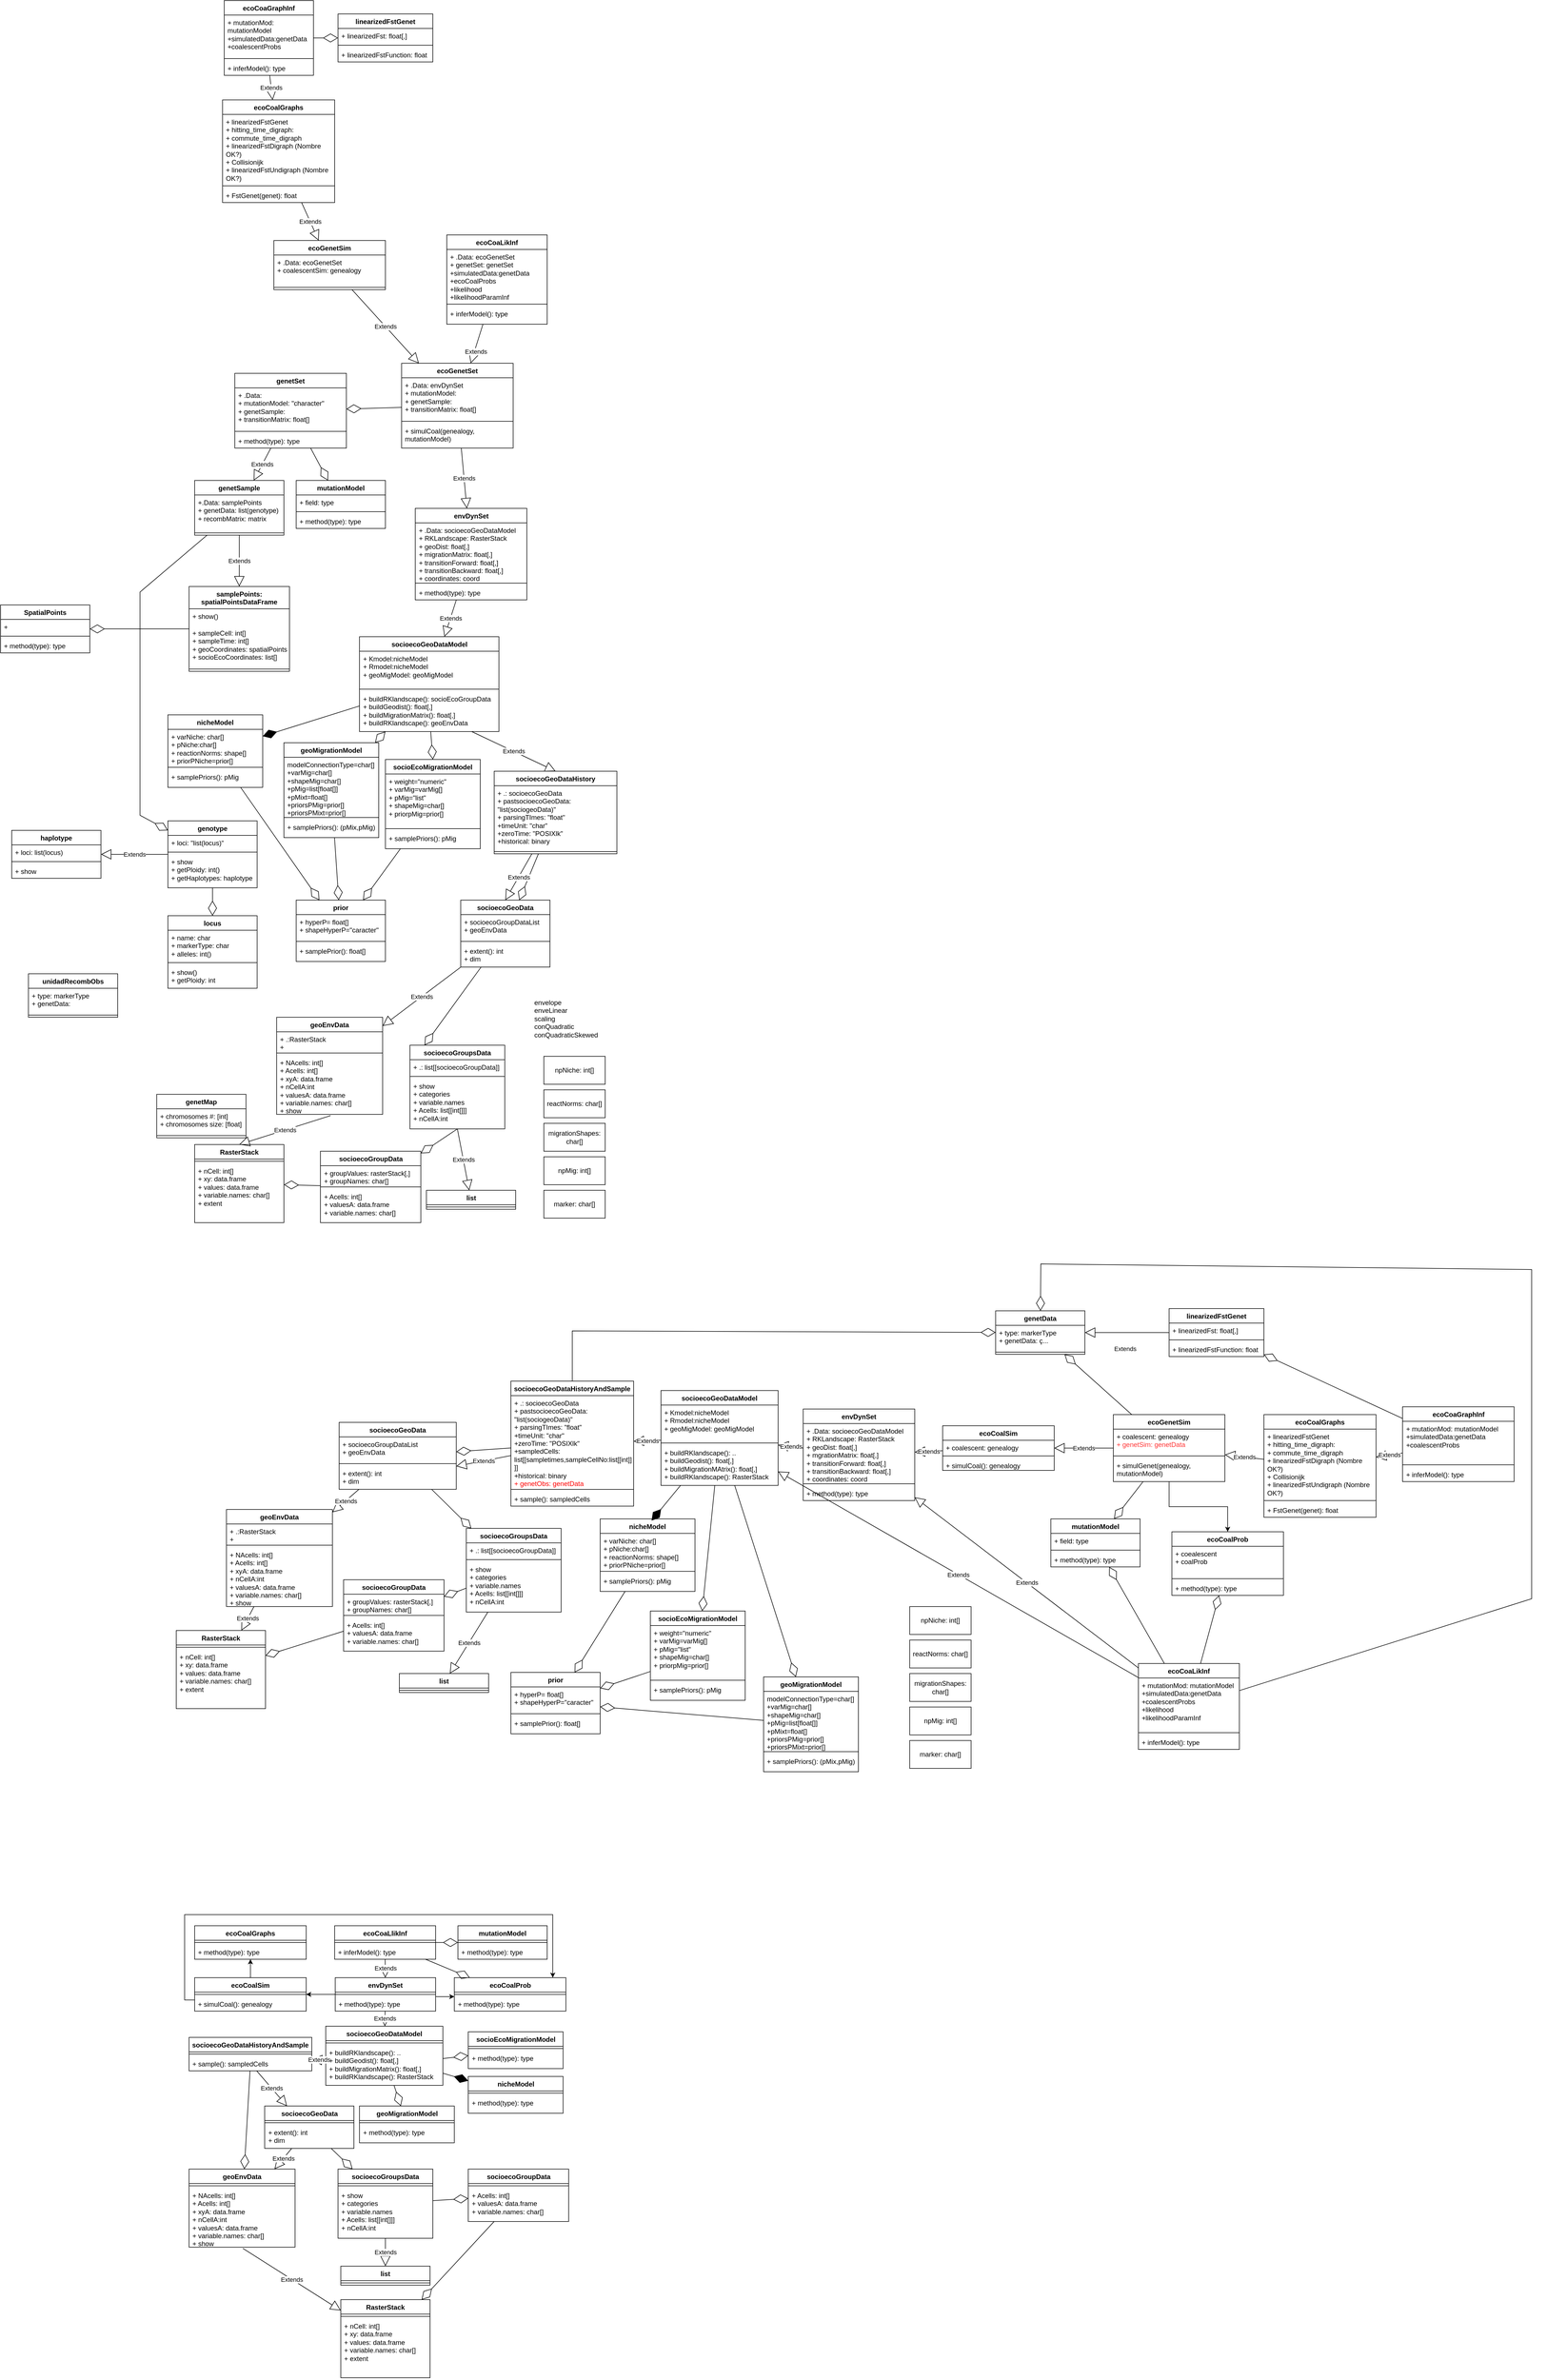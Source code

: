 <mxfile version="24.8.3">
  <diagram name="Page-1" id="Z6gb0_KSrEABv9Jm1-kw">
    <mxGraphModel dx="4296" dy="3309" grid="1" gridSize="10" guides="1" tooltips="1" connect="1" arrows="1" fold="1" page="1" pageScale="1" pageWidth="827" pageHeight="1169" math="0" shadow="0">
      <root>
        <mxCell id="0" />
        <mxCell id="1" parent="0" />
        <mxCell id="n09aio_ZxcxyVlvb_FAy-2" value="&lt;div&gt;RasterStack&lt;/div&gt;" style="swimlane;fontStyle=1;align=center;verticalAlign=top;childLayout=stackLayout;horizontal=1;startSize=26;horizontalStack=0;resizeParent=1;resizeParentMax=0;resizeLast=0;collapsible=1;marginBottom=0;whiteSpace=wrap;html=1;" parent="1" vertex="1">
          <mxGeometry x="58" y="1000" width="160" height="140" as="geometry" />
        </mxCell>
        <mxCell id="Zex_I4kqIBt21-otJFnS-11" value="" style="line;strokeWidth=1;fillColor=none;align=left;verticalAlign=middle;spacingTop=-1;spacingLeft=3;spacingRight=3;rotatable=0;labelPosition=right;points=[];portConstraint=eastwest;strokeColor=inherit;" parent="n09aio_ZxcxyVlvb_FAy-2" vertex="1">
          <mxGeometry y="26" width="160" height="8" as="geometry" />
        </mxCell>
        <mxCell id="Zex_I4kqIBt21-otJFnS-9" value="&lt;div&gt;+ nCell: int[]&lt;br&gt;&lt;/div&gt;&lt;div&gt;+ xy: data.frame&lt;/div&gt;&lt;div&gt;+ values: data.frame&lt;/div&gt;&lt;div&gt;+ variable.names: char[]&lt;/div&gt;&lt;div&gt;+ extent&lt;br&gt;&lt;/div&gt;" style="text;strokeColor=none;fillColor=none;align=left;verticalAlign=top;spacingLeft=4;spacingRight=4;overflow=hidden;rotatable=0;points=[[0,0.5],[1,0.5]];portConstraint=eastwest;whiteSpace=wrap;html=1;" parent="n09aio_ZxcxyVlvb_FAy-2" vertex="1">
          <mxGeometry y="34" width="160" height="106" as="geometry" />
        </mxCell>
        <mxCell id="n09aio_ZxcxyVlvb_FAy-6" value="geoEnvData" style="swimlane;fontStyle=1;align=center;verticalAlign=top;childLayout=stackLayout;horizontal=1;startSize=26;horizontalStack=0;resizeParent=1;resizeParentMax=0;resizeLast=0;collapsible=1;marginBottom=0;whiteSpace=wrap;html=1;" parent="1" vertex="1">
          <mxGeometry x="205" y="772" width="190" height="174" as="geometry" />
        </mxCell>
        <mxCell id="Zex_I4kqIBt21-otJFnS-4" value="&lt;div&gt;+ .:RasterStack&lt;br&gt;&lt;/div&gt;&lt;div&gt;&lt;div&gt;+ layerConnectionTypes:character&lt;br&gt;&lt;/div&gt;&lt;/div&gt;" style="text;strokeColor=none;fillColor=none;align=left;verticalAlign=top;spacingLeft=4;spacingRight=4;overflow=hidden;rotatable=0;points=[[0,0.5],[1,0.5]];portConstraint=eastwest;whiteSpace=wrap;html=1;" parent="n09aio_ZxcxyVlvb_FAy-6" vertex="1">
          <mxGeometry y="26" width="190" height="34" as="geometry" />
        </mxCell>
        <mxCell id="Zex_I4kqIBt21-otJFnS-7" value="" style="line;strokeWidth=1;fillColor=none;align=left;verticalAlign=middle;spacingTop=-1;spacingLeft=3;spacingRight=3;rotatable=0;labelPosition=right;points=[];portConstraint=eastwest;strokeColor=inherit;" parent="n09aio_ZxcxyVlvb_FAy-6" vertex="1">
          <mxGeometry y="60" width="190" height="8" as="geometry" />
        </mxCell>
        <mxCell id="n09aio_ZxcxyVlvb_FAy-9" value="&lt;div&gt;+ NAcells: int[]&lt;br&gt;&lt;/div&gt;&lt;div&gt;+ Acells: int[]&lt;/div&gt;&lt;div&gt;+ xyA: data.frame&lt;/div&gt;&lt;div&gt;+ nCellA:int&lt;/div&gt;&lt;div&gt;+ valuesA: data.frame&lt;/div&gt;&lt;div&gt;+ variable.names: char[]&lt;/div&gt;&lt;div&gt;+ show&lt;br&gt;&lt;/div&gt;" style="text;strokeColor=none;fillColor=none;align=left;verticalAlign=top;spacingLeft=4;spacingRight=4;overflow=hidden;rotatable=0;points=[[0,0.5],[1,0.5]];portConstraint=eastwest;whiteSpace=wrap;html=1;" parent="n09aio_ZxcxyVlvb_FAy-6" vertex="1">
          <mxGeometry y="68" width="190" height="106" as="geometry" />
        </mxCell>
        <mxCell id="n09aio_ZxcxyVlvb_FAy-16" value="Extends" style="endArrow=block;endSize=16;endFill=0;html=1;rounded=0;entryX=0.5;entryY=0;entryDx=0;entryDy=0;exitX=0.508;exitY=1.021;exitDx=0;exitDy=0;exitPerimeter=0;" parent="1" source="n09aio_ZxcxyVlvb_FAy-9" target="n09aio_ZxcxyVlvb_FAy-2" edge="1">
          <mxGeometry width="160" relative="1" as="geometry">
            <mxPoint x="134" y="1092" as="sourcePoint" />
            <mxPoint x="294" y="1092" as="targetPoint" />
          </mxGeometry>
        </mxCell>
        <mxCell id="n09aio_ZxcxyVlvb_FAy-24" value="socioecoGroupsData" style="swimlane;fontStyle=1;align=center;verticalAlign=top;childLayout=stackLayout;horizontal=1;startSize=26;horizontalStack=0;resizeParent=1;resizeParentMax=0;resizeLast=0;collapsible=1;marginBottom=0;whiteSpace=wrap;html=1;" parent="1" vertex="1">
          <mxGeometry x="444" y="822" width="170" height="150" as="geometry" />
        </mxCell>
        <mxCell id="n09aio_ZxcxyVlvb_FAy-25" value="+ .: list[[socioecoGroupData]]" style="text;strokeColor=none;fillColor=none;align=left;verticalAlign=top;spacingLeft=4;spacingRight=4;overflow=hidden;rotatable=0;points=[[0,0.5],[1,0.5]];portConstraint=eastwest;whiteSpace=wrap;html=1;" parent="n09aio_ZxcxyVlvb_FAy-24" vertex="1">
          <mxGeometry y="26" width="170" height="26" as="geometry" />
        </mxCell>
        <mxCell id="n09aio_ZxcxyVlvb_FAy-26" value="" style="line;strokeWidth=1;fillColor=none;align=left;verticalAlign=middle;spacingTop=-1;spacingLeft=3;spacingRight=3;rotatable=0;labelPosition=right;points=[];portConstraint=eastwest;strokeColor=inherit;" parent="n09aio_ZxcxyVlvb_FAy-24" vertex="1">
          <mxGeometry y="52" width="170" height="8" as="geometry" />
        </mxCell>
        <mxCell id="n09aio_ZxcxyVlvb_FAy-27" value="&lt;div&gt;+ show&lt;/div&gt;&lt;div&gt;+ categories&lt;/div&gt;&lt;div&gt;+ variable.names&lt;br&gt;&lt;/div&gt;&lt;div&gt;&lt;div&gt;+ Acells: list[[int[]]]&lt;/div&gt;&lt;/div&gt;&lt;div&gt;+ nCellA:int&lt;/div&gt;" style="text;strokeColor=none;fillColor=none;align=left;verticalAlign=top;spacingLeft=4;spacingRight=4;overflow=hidden;rotatable=0;points=[[0,0.5],[1,0.5]];portConstraint=eastwest;whiteSpace=wrap;html=1;" parent="n09aio_ZxcxyVlvb_FAy-24" vertex="1">
          <mxGeometry y="60" width="170" height="90" as="geometry" />
        </mxCell>
        <mxCell id="n09aio_ZxcxyVlvb_FAy-28" value="list" style="swimlane;fontStyle=1;align=center;verticalAlign=top;childLayout=stackLayout;horizontal=1;startSize=26;horizontalStack=0;resizeParent=1;resizeParentMax=0;resizeLast=0;collapsible=1;marginBottom=0;whiteSpace=wrap;html=1;" parent="1" vertex="1">
          <mxGeometry x="473.5" y="1082" width="160" height="34" as="geometry" />
        </mxCell>
        <mxCell id="n09aio_ZxcxyVlvb_FAy-29" value="" style="line;strokeWidth=1;fillColor=none;align=left;verticalAlign=middle;spacingTop=-1;spacingLeft=3;spacingRight=3;rotatable=0;labelPosition=right;points=[];portConstraint=eastwest;strokeColor=inherit;" parent="n09aio_ZxcxyVlvb_FAy-28" vertex="1">
          <mxGeometry y="26" width="160" height="8" as="geometry" />
        </mxCell>
        <mxCell id="n09aio_ZxcxyVlvb_FAy-30" value="Extends" style="endArrow=block;endSize=16;endFill=0;html=1;rounded=0;exitX=0.5;exitY=1;exitDx=0;exitDy=0;" parent="1" source="n09aio_ZxcxyVlvb_FAy-24" target="n09aio_ZxcxyVlvb_FAy-28" edge="1">
          <mxGeometry width="160" relative="1" as="geometry">
            <mxPoint x="564" y="1022" as="sourcePoint" />
            <mxPoint x="444" y="1072" as="targetPoint" />
          </mxGeometry>
        </mxCell>
        <mxCell id="n09aio_ZxcxyVlvb_FAy-31" value="" style="endArrow=diamondThin;endFill=0;endSize=24;html=1;rounded=0;exitX=0.5;exitY=1;exitDx=0;exitDy=0;" parent="1" source="n09aio_ZxcxyVlvb_FAy-24" target="euh3f-BjxaFIM77-lD3N-1" edge="1">
          <mxGeometry width="160" relative="1" as="geometry">
            <mxPoint x="564" y="1082" as="sourcePoint" />
            <mxPoint x="444" y="1052" as="targetPoint" />
          </mxGeometry>
        </mxCell>
        <mxCell id="n09aio_ZxcxyVlvb_FAy-32" value="socioecoGeoData" style="swimlane;fontStyle=1;align=center;verticalAlign=top;childLayout=stackLayout;horizontal=1;startSize=26;horizontalStack=0;resizeParent=1;resizeParentMax=0;resizeLast=0;collapsible=1;marginBottom=0;whiteSpace=wrap;html=1;" parent="1" vertex="1">
          <mxGeometry x="535" y="562" width="160" height="120" as="geometry" />
        </mxCell>
        <mxCell id="n09aio_ZxcxyVlvb_FAy-33" value="&lt;div&gt;+&amp;nbsp;socioecoGroupDataList&lt;/div&gt;&lt;div&gt;+ geoEnvData&lt;/div&gt;" style="text;strokeColor=none;fillColor=none;align=left;verticalAlign=top;spacingLeft=4;spacingRight=4;overflow=hidden;rotatable=0;points=[[0,0.5],[1,0.5]];portConstraint=eastwest;whiteSpace=wrap;html=1;" parent="n09aio_ZxcxyVlvb_FAy-32" vertex="1">
          <mxGeometry y="26" width="160" height="44" as="geometry" />
        </mxCell>
        <mxCell id="n09aio_ZxcxyVlvb_FAy-34" value="" style="line;strokeWidth=1;fillColor=none;align=left;verticalAlign=middle;spacingTop=-1;spacingLeft=3;spacingRight=3;rotatable=0;labelPosition=right;points=[];portConstraint=eastwest;strokeColor=inherit;" parent="n09aio_ZxcxyVlvb_FAy-32" vertex="1">
          <mxGeometry y="70" width="160" height="8" as="geometry" />
        </mxCell>
        <mxCell id="n09aio_ZxcxyVlvb_FAy-35" value="&lt;div&gt;+ extent(): int&lt;/div&gt;&lt;div&gt;+ dim&lt;br&gt;&lt;/div&gt;" style="text;strokeColor=none;fillColor=none;align=left;verticalAlign=top;spacingLeft=4;spacingRight=4;overflow=hidden;rotatable=0;points=[[0,0.5],[1,0.5]];portConstraint=eastwest;whiteSpace=wrap;html=1;" parent="n09aio_ZxcxyVlvb_FAy-32" vertex="1">
          <mxGeometry y="78" width="160" height="42" as="geometry" />
        </mxCell>
        <mxCell id="euh3f-BjxaFIM77-lD3N-1" value="socioecoGroupData" style="swimlane;fontStyle=1;align=center;verticalAlign=top;childLayout=stackLayout;horizontal=1;startSize=26;horizontalStack=0;resizeParent=1;resizeParentMax=0;resizeLast=0;collapsible=1;marginBottom=0;whiteSpace=wrap;html=1;" parent="1" vertex="1">
          <mxGeometry x="283.5" y="1012" width="180" height="128" as="geometry" />
        </mxCell>
        <mxCell id="euh3f-BjxaFIM77-lD3N-2" value="&lt;div&gt;+ groupValues: rasterStack[,]&lt;/div&gt;&lt;div&gt;+ groupNames: char[]&lt;/div&gt;" style="text;strokeColor=none;fillColor=none;align=left;verticalAlign=top;spacingLeft=4;spacingRight=4;overflow=hidden;rotatable=0;points=[[0,0.5],[1,0.5]];portConstraint=eastwest;whiteSpace=wrap;html=1;" parent="euh3f-BjxaFIM77-lD3N-1" vertex="1">
          <mxGeometry y="26" width="180" height="34" as="geometry" />
        </mxCell>
        <mxCell id="euh3f-BjxaFIM77-lD3N-3" value="" style="line;strokeWidth=1;fillColor=none;align=left;verticalAlign=middle;spacingTop=-1;spacingLeft=3;spacingRight=3;rotatable=0;labelPosition=right;points=[];portConstraint=eastwest;strokeColor=inherit;" parent="euh3f-BjxaFIM77-lD3N-1" vertex="1">
          <mxGeometry y="60" width="180" height="8" as="geometry" />
        </mxCell>
        <mxCell id="euh3f-BjxaFIM77-lD3N-4" value="&lt;div&gt;+ Acells: int[]&lt;/div&gt;&lt;div&gt;+ valuesA: data.frame&lt;/div&gt;&lt;div&gt;+ variable.names: char[]&lt;br&gt;&lt;/div&gt;" style="text;strokeColor=none;fillColor=none;align=left;verticalAlign=top;spacingLeft=4;spacingRight=4;overflow=hidden;rotatable=0;points=[[0,0.5],[1,0.5]];portConstraint=eastwest;whiteSpace=wrap;html=1;" parent="euh3f-BjxaFIM77-lD3N-1" vertex="1">
          <mxGeometry y="68" width="180" height="60" as="geometry" />
        </mxCell>
        <mxCell id="euh3f-BjxaFIM77-lD3N-5" value="nicheModel" style="swimlane;fontStyle=1;align=center;verticalAlign=top;childLayout=stackLayout;horizontal=1;startSize=26;horizontalStack=0;resizeParent=1;resizeParentMax=0;resizeLast=0;collapsible=1;marginBottom=0;whiteSpace=wrap;html=1;" parent="1" vertex="1">
          <mxGeometry x="10" y="230" width="170" height="130" as="geometry" />
        </mxCell>
        <mxCell id="euh3f-BjxaFIM77-lD3N-6" value="&lt;div&gt;+ varNiche: char[]&lt;br&gt;+ pNiche:char[]&lt;/div&gt;&lt;div&gt;&lt;div&gt;+ reactionNorms: shape[] &lt;br&gt;+ priorPNiche=prior[]&lt;/div&gt;&lt;div&gt;&lt;br&gt;&lt;/div&gt;&lt;div&gt;&lt;br&gt;&lt;br&gt;&lt;/div&gt;&lt;/div&gt;" style="text;strokeColor=none;fillColor=none;align=left;verticalAlign=top;spacingLeft=4;spacingRight=4;overflow=hidden;rotatable=0;points=[[0,0.5],[1,0.5]];portConstraint=eastwest;whiteSpace=wrap;html=1;" parent="euh3f-BjxaFIM77-lD3N-5" vertex="1">
          <mxGeometry y="26" width="170" height="64" as="geometry" />
        </mxCell>
        <mxCell id="euh3f-BjxaFIM77-lD3N-7" value="" style="line;strokeWidth=1;fillColor=none;align=left;verticalAlign=middle;spacingTop=-1;spacingLeft=3;spacingRight=3;rotatable=0;labelPosition=right;points=[];portConstraint=eastwest;strokeColor=inherit;" parent="euh3f-BjxaFIM77-lD3N-5" vertex="1">
          <mxGeometry y="90" width="170" height="8" as="geometry" />
        </mxCell>
        <mxCell id="euh3f-BjxaFIM77-lD3N-8" value="+ samplePriors(): pMig" style="text;strokeColor=none;fillColor=none;align=left;verticalAlign=top;spacingLeft=4;spacingRight=4;overflow=hidden;rotatable=0;points=[[0,0.5],[1,0.5]];portConstraint=eastwest;whiteSpace=wrap;html=1;" parent="euh3f-BjxaFIM77-lD3N-5" vertex="1">
          <mxGeometry y="98" width="170" height="32" as="geometry" />
        </mxCell>
        <mxCell id="euh3f-BjxaFIM77-lD3N-13" value="npNiche: int[]" style="html=1;whiteSpace=wrap;" parent="1" vertex="1">
          <mxGeometry x="684" y="842" width="110" height="50" as="geometry" />
        </mxCell>
        <mxCell id="euh3f-BjxaFIM77-lD3N-15" value="reactNorms: char[]" style="html=1;whiteSpace=wrap;" parent="1" vertex="1">
          <mxGeometry x="684" y="902" width="110" height="50" as="geometry" />
        </mxCell>
        <mxCell id="euh3f-BjxaFIM77-lD3N-16" value="migrationShapes: char[]" style="html=1;whiteSpace=wrap;" parent="1" vertex="1">
          <mxGeometry x="684" y="962" width="110" height="50" as="geometry" />
        </mxCell>
        <mxCell id="euh3f-BjxaFIM77-lD3N-17" value="npMig: int[]" style="html=1;whiteSpace=wrap;" parent="1" vertex="1">
          <mxGeometry x="684" y="1022" width="110" height="50" as="geometry" />
        </mxCell>
        <mxCell id="euh3f-BjxaFIM77-lD3N-23" value="geoMigrationModel" style="swimlane;fontStyle=1;align=center;verticalAlign=top;childLayout=stackLayout;horizontal=1;startSize=26;horizontalStack=0;resizeParent=1;resizeParentMax=0;resizeLast=0;collapsible=1;marginBottom=0;whiteSpace=wrap;html=1;" parent="1" vertex="1">
          <mxGeometry x="218" y="280" width="170" height="170" as="geometry" />
        </mxCell>
        <mxCell id="euh3f-BjxaFIM77-lD3N-24" value="&lt;div&gt;modelConnectionType=char[]&lt;/div&gt;&lt;div&gt;+varMig=char[]&lt;/div&gt;&lt;div&gt;+shapeMig=char[]&lt;/div&gt;&lt;div&gt;+pMig=list[float[]]&lt;/div&gt;&lt;div&gt;+pMixt=float[]&lt;/div&gt;&lt;div&gt;+priorsPMig=prior[]&lt;/div&gt;&lt;div&gt;+priorsPMixt=prior[]&lt;/div&gt;" style="text;strokeColor=none;fillColor=none;align=left;verticalAlign=top;spacingLeft=4;spacingRight=4;overflow=hidden;rotatable=0;points=[[0,0.5],[1,0.5]];portConstraint=eastwest;whiteSpace=wrap;html=1;" parent="euh3f-BjxaFIM77-lD3N-23" vertex="1">
          <mxGeometry y="26" width="170" height="104" as="geometry" />
        </mxCell>
        <mxCell id="euh3f-BjxaFIM77-lD3N-25" value="" style="line;strokeWidth=1;fillColor=none;align=left;verticalAlign=middle;spacingTop=-1;spacingLeft=3;spacingRight=3;rotatable=0;labelPosition=right;points=[];portConstraint=eastwest;strokeColor=inherit;" parent="euh3f-BjxaFIM77-lD3N-23" vertex="1">
          <mxGeometry y="130" width="170" height="8" as="geometry" />
        </mxCell>
        <mxCell id="euh3f-BjxaFIM77-lD3N-26" value="+ samplePriors(): (pMix,pMig)" style="text;strokeColor=none;fillColor=none;align=left;verticalAlign=top;spacingLeft=4;spacingRight=4;overflow=hidden;rotatable=0;points=[[0,0.5],[1,0.5]];portConstraint=eastwest;whiteSpace=wrap;html=1;" parent="euh3f-BjxaFIM77-lD3N-23" vertex="1">
          <mxGeometry y="138" width="170" height="32" as="geometry" />
        </mxCell>
        <mxCell id="euh3f-BjxaFIM77-lD3N-28" value="socioecoGeoDataHistory" style="swimlane;fontStyle=1;align=center;verticalAlign=top;childLayout=stackLayout;horizontal=1;startSize=26;horizontalStack=0;resizeParent=1;resizeParentMax=0;resizeLast=0;collapsible=1;marginBottom=0;whiteSpace=wrap;html=1;" parent="1" vertex="1">
          <mxGeometry x="595" y="331" width="220" height="148" as="geometry" />
        </mxCell>
        <mxCell id="euh3f-BjxaFIM77-lD3N-29" value="&lt;div&gt;+ .: socioecoGeoData&lt;/div&gt;&lt;div&gt;+ pastsocioecoGeoData: &quot;list(sociogeoData)&quot;&lt;br&gt;&lt;/div&gt;&lt;div&gt;+ parsingTImes: &quot;float&quot;&lt;/div&gt;&lt;div&gt;+timeUnit: &quot;char&quot;&lt;/div&gt;&lt;div&gt;+zeroTime: &quot;POSIXlk&quot;&lt;/div&gt;&lt;div&gt;+historical: binary&lt;br&gt;&lt;/div&gt;&lt;div&gt;&lt;br&gt;&lt;/div&gt;" style="text;strokeColor=none;fillColor=none;align=left;verticalAlign=top;spacingLeft=4;spacingRight=4;overflow=hidden;rotatable=0;points=[[0,0.5],[1,0.5]];portConstraint=eastwest;whiteSpace=wrap;html=1;" parent="euh3f-BjxaFIM77-lD3N-28" vertex="1">
          <mxGeometry y="26" width="220" height="114" as="geometry" />
        </mxCell>
        <mxCell id="euh3f-BjxaFIM77-lD3N-30" value="" style="line;strokeWidth=1;fillColor=none;align=left;verticalAlign=middle;spacingTop=-1;spacingLeft=3;spacingRight=3;rotatable=0;labelPosition=right;points=[];portConstraint=eastwest;strokeColor=inherit;" parent="euh3f-BjxaFIM77-lD3N-28" vertex="1">
          <mxGeometry y="140" width="220" height="8" as="geometry" />
        </mxCell>
        <mxCell id="euh3f-BjxaFIM77-lD3N-33" value="" style="endArrow=diamondThin;endFill=0;endSize=24;html=1;rounded=0;entryX=0.153;entryY=0;entryDx=0;entryDy=0;entryPerimeter=0;" parent="1" source="n09aio_ZxcxyVlvb_FAy-32" target="n09aio_ZxcxyVlvb_FAy-24" edge="1">
          <mxGeometry width="160" relative="1" as="geometry">
            <mxPoint x="364" y="782" as="sourcePoint" />
            <mxPoint x="234" y="882" as="targetPoint" />
          </mxGeometry>
        </mxCell>
        <mxCell id="euh3f-BjxaFIM77-lD3N-34" value="" style="endArrow=diamondThin;endFill=0;endSize=24;html=1;rounded=0;" parent="1" source="euh3f-BjxaFIM77-lD3N-28" target="n09aio_ZxcxyVlvb_FAy-32" edge="1">
          <mxGeometry width="160" relative="1" as="geometry">
            <mxPoint x="-45.853" y="556" as="sourcePoint" />
            <mxPoint x="60" y="658" as="targetPoint" />
          </mxGeometry>
        </mxCell>
        <mxCell id="euh3f-BjxaFIM77-lD3N-35" value="socioecoGeoDataModel" style="swimlane;fontStyle=1;align=center;verticalAlign=top;childLayout=stackLayout;horizontal=1;startSize=26;horizontalStack=0;resizeParent=1;resizeParentMax=0;resizeLast=0;collapsible=1;marginBottom=0;whiteSpace=wrap;html=1;" parent="1" vertex="1">
          <mxGeometry x="353.5" y="90" width="250" height="170" as="geometry" />
        </mxCell>
        <mxCell id="euh3f-BjxaFIM77-lD3N-36" value="&lt;div&gt;+ Kmodel:nicheModel&lt;br&gt;&lt;/div&gt;&lt;div&gt;+ Rmodel:nicheModel&lt;/div&gt;&lt;div&gt;+ geoMigModel: geoMigModel&lt;br&gt;&lt;/div&gt;" style="text;strokeColor=none;fillColor=none;align=left;verticalAlign=top;spacingLeft=4;spacingRight=4;overflow=hidden;rotatable=0;points=[[0,0.5],[1,0.5]];portConstraint=eastwest;whiteSpace=wrap;html=1;" parent="euh3f-BjxaFIM77-lD3N-35" vertex="1">
          <mxGeometry y="26" width="250" height="64" as="geometry" />
        </mxCell>
        <mxCell id="euh3f-BjxaFIM77-lD3N-37" value="" style="line;strokeWidth=1;fillColor=none;align=left;verticalAlign=middle;spacingTop=-1;spacingLeft=3;spacingRight=3;rotatable=0;labelPosition=right;points=[];portConstraint=eastwest;strokeColor=inherit;" parent="euh3f-BjxaFIM77-lD3N-35" vertex="1">
          <mxGeometry y="90" width="250" height="8" as="geometry" />
        </mxCell>
        <mxCell id="euh3f-BjxaFIM77-lD3N-38" value="&lt;div&gt;&lt;div&gt;+ buildRKlandscape(): socioEcoGroupData&lt;/div&gt;&lt;div&gt;+ buildGeodist(): float[,]&lt;br&gt;&lt;/div&gt;&lt;div&gt;+ buildMigrationMatrix(): float[,]&lt;/div&gt;+ buildRKlandscape(): geoEnvData&lt;/div&gt;" style="text;strokeColor=none;fillColor=none;align=left;verticalAlign=top;spacingLeft=4;spacingRight=4;overflow=hidden;rotatable=0;points=[[0,0.5],[1,0.5]];portConstraint=eastwest;whiteSpace=wrap;html=1;" parent="euh3f-BjxaFIM77-lD3N-35" vertex="1">
          <mxGeometry y="98" width="250" height="72" as="geometry" />
        </mxCell>
        <mxCell id="euh3f-BjxaFIM77-lD3N-40" value="Extends" style="endArrow=block;endSize=16;endFill=0;html=1;rounded=0;entryX=0.5;entryY=0;entryDx=0;entryDy=0;" parent="1" source="euh3f-BjxaFIM77-lD3N-38" target="euh3f-BjxaFIM77-lD3N-28" edge="1">
          <mxGeometry width="160" relative="1" as="geometry">
            <mxPoint x="444" y="522" as="sourcePoint" />
            <mxPoint x="604" y="522" as="targetPoint" />
          </mxGeometry>
        </mxCell>
        <mxCell id="euh3f-BjxaFIM77-lD3N-42" value="" style="endArrow=diamondThin;endFill=0;endSize=24;html=1;rounded=0;" parent="1" source="euh3f-BjxaFIM77-lD3N-35" target="euh3f-BjxaFIM77-lD3N-23" edge="1">
          <mxGeometry width="160" relative="1" as="geometry">
            <mxPoint x="535" y="466" as="sourcePoint" />
            <mxPoint x="555" y="652" as="targetPoint" />
          </mxGeometry>
        </mxCell>
        <mxCell id="euh3f-BjxaFIM77-lD3N-45" value="" style="endArrow=diamondThin;endFill=1;endSize=24;html=1;rounded=0;" parent="1" source="euh3f-BjxaFIM77-lD3N-35" target="euh3f-BjxaFIM77-lD3N-5" edge="1">
          <mxGeometry width="160" relative="1" as="geometry">
            <mxPoint x="444" y="582" as="sourcePoint" />
            <mxPoint x="544" y="642" as="targetPoint" />
          </mxGeometry>
        </mxCell>
        <mxCell id="euh3f-BjxaFIM77-lD3N-46" value="" style="endArrow=diamondThin;endFill=0;endSize=24;html=1;rounded=0;" parent="1" source="euh3f-BjxaFIM77-lD3N-1" target="n09aio_ZxcxyVlvb_FAy-2" edge="1">
          <mxGeometry width="160" relative="1" as="geometry">
            <mxPoint x="274" y="1072" as="sourcePoint" />
            <mxPoint x="482" y="1072" as="targetPoint" />
          </mxGeometry>
        </mxCell>
        <mxCell id="Zex_I4kqIBt21-otJFnS-1" value="Extends" style="endArrow=block;endSize=16;endFill=0;html=1;rounded=0;entryX=0.5;entryY=0;entryDx=0;entryDy=0;" parent="1" source="euh3f-BjxaFIM77-lD3N-28" target="n09aio_ZxcxyVlvb_FAy-32" edge="1">
          <mxGeometry width="160" relative="1" as="geometry">
            <mxPoint x="-29.203" y="556" as="sourcePoint" />
            <mxPoint x="98" y="653" as="targetPoint" />
          </mxGeometry>
        </mxCell>
        <mxCell id="Zex_I4kqIBt21-otJFnS-8" value="Extends" style="endArrow=block;endSize=16;endFill=0;html=1;rounded=0;" parent="1" source="n09aio_ZxcxyVlvb_FAy-32" target="n09aio_ZxcxyVlvb_FAy-6" edge="1">
          <mxGeometry width="160" relative="1" as="geometry">
            <mxPoint x="363" y="606" as="sourcePoint" />
            <mxPoint x="204" y="712" as="targetPoint" />
          </mxGeometry>
        </mxCell>
        <mxCell id="HW8FJVynJS46o8FaBS7P-1" value="envelope&#xa;enveLinear&#xa;scaling&#xa;conQuadratic&#xa;conQuadraticSkewed&#xa;&#xa;" style="text;whiteSpace=wrap;" parent="1" vertex="1">
          <mxGeometry x="665" y="732" width="140" height="40" as="geometry" />
        </mxCell>
        <mxCell id="mUlPBs0OehojVBWcTJut-1" value="envDynSet" style="swimlane;fontStyle=1;align=center;verticalAlign=top;childLayout=stackLayout;horizontal=1;startSize=26;horizontalStack=0;resizeParent=1;resizeParentMax=0;resizeLast=0;collapsible=1;marginBottom=0;whiteSpace=wrap;html=1;" parent="1" vertex="1">
          <mxGeometry x="453.5" y="-140" width="200" height="164" as="geometry" />
        </mxCell>
        <mxCell id="mUlPBs0OehojVBWcTJut-2" value="&lt;div&gt;+ .Data: socioecoGeoDataModel&lt;br&gt;&lt;/div&gt;&lt;div&gt;+ RKLandscape: RasterStack&lt;/div&gt;&lt;div&gt;&lt;div&gt;+ geoDist: float[,]&lt;/div&gt;+ migrationMatrix: float[,]&lt;/div&gt;+ transitionForward: float[,]&lt;div&gt;+ transitionBackward: float[,]&lt;/div&gt;&lt;div&gt;+ coordinates: coord&lt;br&gt;&lt;/div&gt;&lt;br&gt;&lt;div&gt;&lt;br&gt;&lt;/div&gt;&lt;div&gt;&lt;br&gt;&lt;/div&gt;" style="text;strokeColor=none;fillColor=none;align=left;verticalAlign=top;spacingLeft=4;spacingRight=4;overflow=hidden;rotatable=0;points=[[0,0.5],[1,0.5]];portConstraint=eastwest;whiteSpace=wrap;html=1;" parent="mUlPBs0OehojVBWcTJut-1" vertex="1">
          <mxGeometry y="26" width="200" height="104" as="geometry" />
        </mxCell>
        <mxCell id="mUlPBs0OehojVBWcTJut-3" value="" style="line;strokeWidth=1;fillColor=none;align=left;verticalAlign=middle;spacingTop=-1;spacingLeft=3;spacingRight=3;rotatable=0;labelPosition=right;points=[];portConstraint=eastwest;strokeColor=inherit;" parent="mUlPBs0OehojVBWcTJut-1" vertex="1">
          <mxGeometry y="130" width="200" height="8" as="geometry" />
        </mxCell>
        <mxCell id="mUlPBs0OehojVBWcTJut-4" value="+ method(type): type" style="text;strokeColor=none;fillColor=none;align=left;verticalAlign=top;spacingLeft=4;spacingRight=4;overflow=hidden;rotatable=0;points=[[0,0.5],[1,0.5]];portConstraint=eastwest;whiteSpace=wrap;html=1;" parent="mUlPBs0OehojVBWcTJut-1" vertex="1">
          <mxGeometry y="138" width="200" height="26" as="geometry" />
        </mxCell>
        <mxCell id="mUlPBs0OehojVBWcTJut-6" value="Extends" style="endArrow=block;endSize=16;endFill=0;html=1;rounded=0;" parent="1" source="i0fWGM7OPVL89fXLRVSB-1" target="c0SSLgtnGO3cboPd4Nja-11" edge="1">
          <mxGeometry x="0.009" width="160" relative="1" as="geometry">
            <mxPoint x="155.5" y="121.619" as="sourcePoint" />
            <mxPoint x="-111" y="416" as="targetPoint" />
            <mxPoint as="offset" />
          </mxGeometry>
        </mxCell>
        <mxCell id="_K4OWj6VhO3JEERv6Nd--1" value="ecoGenetSim" style="swimlane;fontStyle=1;align=center;verticalAlign=top;childLayout=stackLayout;horizontal=1;startSize=26;horizontalStack=0;resizeParent=1;resizeParentMax=0;resizeLast=0;collapsible=1;marginBottom=0;whiteSpace=wrap;html=1;" parent="1" vertex="1">
          <mxGeometry x="200" y="-620" width="200" height="88" as="geometry" />
        </mxCell>
        <mxCell id="_K4OWj6VhO3JEERv6Nd--2" value="&lt;div&gt;&lt;div&gt;+ .Data: ecoGenetSet&lt;/div&gt;&lt;/div&gt;&lt;div&gt;+ coalescentSim: genealogy&lt;/div&gt;&lt;div&gt;&lt;br&gt;&lt;div&gt;&lt;br&gt;&lt;br&gt;&lt;/div&gt;&lt;/div&gt;" style="text;strokeColor=none;fillColor=none;align=left;verticalAlign=top;spacingLeft=4;spacingRight=4;overflow=hidden;rotatable=0;points=[[0,0.5],[1,0.5]];portConstraint=eastwest;whiteSpace=wrap;html=1;" parent="_K4OWj6VhO3JEERv6Nd--1" vertex="1">
          <mxGeometry y="26" width="200" height="54" as="geometry" />
        </mxCell>
        <mxCell id="_K4OWj6VhO3JEERv6Nd--3" value="" style="line;strokeWidth=1;fillColor=none;align=left;verticalAlign=middle;spacingTop=-1;spacingLeft=3;spacingRight=3;rotatable=0;labelPosition=right;points=[];portConstraint=eastwest;strokeColor=inherit;" parent="_K4OWj6VhO3JEERv6Nd--1" vertex="1">
          <mxGeometry y="80" width="200" height="8" as="geometry" />
        </mxCell>
        <mxCell id="_K4OWj6VhO3JEERv6Nd--6" value="ecoCoalGraphs" style="swimlane;fontStyle=1;align=center;verticalAlign=top;childLayout=stackLayout;horizontal=1;startSize=26;horizontalStack=0;resizeParent=1;resizeParentMax=0;resizeLast=0;collapsible=1;marginBottom=0;whiteSpace=wrap;html=1;" parent="1" vertex="1">
          <mxGeometry x="108" y="-872" width="201" height="184" as="geometry" />
        </mxCell>
        <mxCell id="_K4OWj6VhO3JEERv6Nd--7" value="&lt;div&gt;+ linearizedFstGenet&lt;br&gt;&lt;/div&gt;&lt;div&gt;+ hitting_time_digraph:&lt;/div&gt;&lt;div&gt;&lt;div&gt;+ commute_time_digraph&lt;/div&gt;&lt;div&gt;+ linearizedFstDigraph (Nombre OK?)&lt;br&gt;&lt;div&gt;+ Collisionijk&lt;/div&gt;+ linearizedFstUndigraph (Nombre OK?)&lt;br&gt;&lt;br&gt;&lt;/div&gt;&lt;/div&gt;" style="text;strokeColor=none;fillColor=none;align=left;verticalAlign=top;spacingLeft=4;spacingRight=4;overflow=hidden;rotatable=0;points=[[0,0.5],[1,0.5]];portConstraint=eastwest;whiteSpace=wrap;html=1;" parent="_K4OWj6VhO3JEERv6Nd--6" vertex="1">
          <mxGeometry y="26" width="201" height="124" as="geometry" />
        </mxCell>
        <mxCell id="_K4OWj6VhO3JEERv6Nd--8" value="" style="line;strokeWidth=1;fillColor=none;align=left;verticalAlign=middle;spacingTop=-1;spacingLeft=3;spacingRight=3;rotatable=0;labelPosition=right;points=[];portConstraint=eastwest;strokeColor=inherit;" parent="_K4OWj6VhO3JEERv6Nd--6" vertex="1">
          <mxGeometry y="150" width="201" height="8" as="geometry" />
        </mxCell>
        <mxCell id="_K4OWj6VhO3JEERv6Nd--9" value="+ FstGenet(genet): float" style="text;strokeColor=none;fillColor=none;align=left;verticalAlign=top;spacingLeft=4;spacingRight=4;overflow=hidden;rotatable=0;points=[[0,0.5],[1,0.5]];portConstraint=eastwest;whiteSpace=wrap;html=1;" parent="_K4OWj6VhO3JEERv6Nd--6" vertex="1">
          <mxGeometry y="158" width="201" height="26" as="geometry" />
        </mxCell>
        <mxCell id="fhYH8X8L3PKGoM4BoWbg-6" value="socioEcoMigrationModel" style="swimlane;fontStyle=1;align=center;verticalAlign=top;childLayout=stackLayout;horizontal=1;startSize=26;horizontalStack=0;resizeParent=1;resizeParentMax=0;resizeLast=0;collapsible=1;marginBottom=0;whiteSpace=wrap;html=1;" parent="1" vertex="1">
          <mxGeometry x="400" y="310" width="170" height="160" as="geometry" />
        </mxCell>
        <mxCell id="fhYH8X8L3PKGoM4BoWbg-7" value="&lt;div&gt;+ weight=&quot;numeric&quot;&lt;/div&gt;&lt;div&gt;+ varMig=varMig[]&lt;br&gt;&lt;/div&gt;&lt;div&gt;+ pMig=&quot;list&quot;&lt;/div&gt;&lt;div&gt;&lt;div&gt;+ shapeMig=char[]&lt;/div&gt;&lt;/div&gt;&lt;div&gt;&lt;div&gt;+ priorpMig=prior[]&lt;/div&gt;&lt;/div&gt;" style="text;strokeColor=none;fillColor=none;align=left;verticalAlign=top;spacingLeft=4;spacingRight=4;overflow=hidden;rotatable=0;points=[[0,0.5],[1,0.5]];portConstraint=eastwest;whiteSpace=wrap;html=1;" parent="fhYH8X8L3PKGoM4BoWbg-6" vertex="1">
          <mxGeometry y="26" width="170" height="94" as="geometry" />
        </mxCell>
        <mxCell id="fhYH8X8L3PKGoM4BoWbg-8" value="" style="line;strokeWidth=1;fillColor=none;align=left;verticalAlign=middle;spacingTop=-1;spacingLeft=3;spacingRight=3;rotatable=0;labelPosition=right;points=[];portConstraint=eastwest;strokeColor=inherit;" parent="fhYH8X8L3PKGoM4BoWbg-6" vertex="1">
          <mxGeometry y="120" width="170" height="8" as="geometry" />
        </mxCell>
        <mxCell id="fhYH8X8L3PKGoM4BoWbg-9" value="+ samplePriors(): pMig" style="text;strokeColor=none;fillColor=none;align=left;verticalAlign=top;spacingLeft=4;spacingRight=4;overflow=hidden;rotatable=0;points=[[0,0.5],[1,0.5]];portConstraint=eastwest;whiteSpace=wrap;html=1;" parent="fhYH8X8L3PKGoM4BoWbg-6" vertex="1">
          <mxGeometry y="128" width="170" height="32" as="geometry" />
        </mxCell>
        <mxCell id="fhYH8X8L3PKGoM4BoWbg-10" value="" style="endArrow=diamondThin;endFill=0;endSize=24;html=1;rounded=0;entryX=0.5;entryY=0;entryDx=0;entryDy=0;" parent="1" source="euh3f-BjxaFIM77-lD3N-38" target="fhYH8X8L3PKGoM4BoWbg-6" edge="1">
          <mxGeometry width="160" relative="1" as="geometry">
            <mxPoint x="605" y="462" as="sourcePoint" />
            <mxPoint x="597" y="632" as="targetPoint" />
          </mxGeometry>
        </mxCell>
        <mxCell id="c0SSLgtnGO3cboPd4Nja-5" value="marker: char[]" style="html=1;whiteSpace=wrap;" parent="1" vertex="1">
          <mxGeometry x="684" y="1082" width="110" height="50" as="geometry" />
        </mxCell>
        <mxCell id="c0SSLgtnGO3cboPd4Nja-6" value="ecoCoaLikInf" style="swimlane;fontStyle=1;align=center;verticalAlign=top;childLayout=stackLayout;horizontal=1;startSize=26;horizontalStack=0;resizeParent=1;resizeParentMax=0;resizeLast=0;collapsible=1;marginBottom=0;whiteSpace=wrap;html=1;" parent="1" vertex="1">
          <mxGeometry x="510" y="-630" width="180" height="160" as="geometry" />
        </mxCell>
        <mxCell id="c0SSLgtnGO3cboPd4Nja-7" value="&lt;div&gt;&lt;div&gt;+ .Data: ecoGenetSet&lt;/div&gt;&lt;/div&gt;&lt;div&gt;+ genetSet: genetSet&lt;br&gt;&lt;/div&gt;&lt;div&gt;+simulatedData:genetData&lt;/div&gt;&lt;div&gt;+ecoCoalProbs&lt;br&gt;+likelihood&lt;/div&gt;&lt;div&gt;+likelihoodParamInf&lt;br&gt;&lt;/div&gt;&lt;div&gt;&lt;br&gt;&lt;/div&gt;" style="text;strokeColor=none;fillColor=none;align=left;verticalAlign=top;spacingLeft=4;spacingRight=4;overflow=hidden;rotatable=0;points=[[0,0.5],[1,0.5]];portConstraint=eastwest;whiteSpace=wrap;html=1;" parent="c0SSLgtnGO3cboPd4Nja-6" vertex="1">
          <mxGeometry y="26" width="180" height="94" as="geometry" />
        </mxCell>
        <mxCell id="c0SSLgtnGO3cboPd4Nja-8" value="" style="line;strokeWidth=1;fillColor=none;align=left;verticalAlign=middle;spacingTop=-1;spacingLeft=3;spacingRight=3;rotatable=0;labelPosition=right;points=[];portConstraint=eastwest;strokeColor=inherit;" parent="c0SSLgtnGO3cboPd4Nja-6" vertex="1">
          <mxGeometry y="120" width="180" height="8" as="geometry" />
        </mxCell>
        <mxCell id="c0SSLgtnGO3cboPd4Nja-9" value="&lt;div&gt;+ inferModel(): type&lt;div&gt;&lt;br&gt;&lt;/div&gt;&lt;/div&gt;" style="text;strokeColor=none;fillColor=none;align=left;verticalAlign=top;spacingLeft=4;spacingRight=4;overflow=hidden;rotatable=0;points=[[0,0.5],[1,0.5]];portConstraint=eastwest;whiteSpace=wrap;html=1;" parent="c0SSLgtnGO3cboPd4Nja-6" vertex="1">
          <mxGeometry y="128" width="180" height="32" as="geometry" />
        </mxCell>
        <mxCell id="c0SSLgtnGO3cboPd4Nja-11" value="genetSample" style="swimlane;fontStyle=1;align=center;verticalAlign=top;childLayout=stackLayout;horizontal=1;startSize=26;horizontalStack=0;resizeParent=1;resizeParentMax=0;resizeLast=0;collapsible=1;marginBottom=0;whiteSpace=wrap;html=1;" parent="1" vertex="1">
          <mxGeometry x="58" y="-190" width="160" height="98" as="geometry" />
        </mxCell>
        <mxCell id="c0SSLgtnGO3cboPd4Nja-12" value="&lt;div&gt;+.Data: samplePoints&lt;br&gt;&lt;/div&gt;&lt;div&gt;+ genetData: list(genotype)&lt;br&gt;&lt;/div&gt;+ recombMatrix: matrix" style="text;strokeColor=none;fillColor=none;align=left;verticalAlign=top;spacingLeft=4;spacingRight=4;overflow=hidden;rotatable=0;points=[[0,0.5],[1,0.5]];portConstraint=eastwest;whiteSpace=wrap;html=1;" parent="c0SSLgtnGO3cboPd4Nja-11" vertex="1">
          <mxGeometry y="26" width="160" height="64" as="geometry" />
        </mxCell>
        <mxCell id="c0SSLgtnGO3cboPd4Nja-13" value="" style="line;strokeWidth=1;fillColor=none;align=left;verticalAlign=middle;spacingTop=-1;spacingLeft=3;spacingRight=3;rotatable=0;labelPosition=right;points=[];portConstraint=eastwest;strokeColor=inherit;" parent="c0SSLgtnGO3cboPd4Nja-11" vertex="1">
          <mxGeometry y="90" width="160" height="8" as="geometry" />
        </mxCell>
        <mxCell id="c0SSLgtnGO3cboPd4Nja-16" value="Extends" style="endArrow=block;endSize=16;endFill=0;html=1;rounded=0;" parent="1" source="i0fWGM7OPVL89fXLRVSB-15" target="mUlPBs0OehojVBWcTJut-1" edge="1">
          <mxGeometry width="160" relative="1" as="geometry">
            <mxPoint x="559" y="-203" as="sourcePoint" />
            <mxPoint x="549" y="-370" as="targetPoint" />
          </mxGeometry>
        </mxCell>
        <mxCell id="c0SSLgtnGO3cboPd4Nja-18" value="mutationModel" style="swimlane;fontStyle=1;align=center;verticalAlign=top;childLayout=stackLayout;horizontal=1;startSize=26;horizontalStack=0;resizeParent=1;resizeParentMax=0;resizeLast=0;collapsible=1;marginBottom=0;whiteSpace=wrap;html=1;" parent="1" vertex="1">
          <mxGeometry x="240" y="-190" width="160" height="86" as="geometry" />
        </mxCell>
        <mxCell id="c0SSLgtnGO3cboPd4Nja-19" value="+ field: type" style="text;strokeColor=none;fillColor=none;align=left;verticalAlign=top;spacingLeft=4;spacingRight=4;overflow=hidden;rotatable=0;points=[[0,0.5],[1,0.5]];portConstraint=eastwest;whiteSpace=wrap;html=1;" parent="c0SSLgtnGO3cboPd4Nja-18" vertex="1">
          <mxGeometry y="26" width="160" height="26" as="geometry" />
        </mxCell>
        <mxCell id="c0SSLgtnGO3cboPd4Nja-20" value="" style="line;strokeWidth=1;fillColor=none;align=left;verticalAlign=middle;spacingTop=-1;spacingLeft=3;spacingRight=3;rotatable=0;labelPosition=right;points=[];portConstraint=eastwest;strokeColor=inherit;" parent="c0SSLgtnGO3cboPd4Nja-18" vertex="1">
          <mxGeometry y="52" width="160" height="8" as="geometry" />
        </mxCell>
        <mxCell id="c0SSLgtnGO3cboPd4Nja-21" value="+ method(type): type" style="text;strokeColor=none;fillColor=none;align=left;verticalAlign=top;spacingLeft=4;spacingRight=4;overflow=hidden;rotatable=0;points=[[0,0.5],[1,0.5]];portConstraint=eastwest;whiteSpace=wrap;html=1;" parent="c0SSLgtnGO3cboPd4Nja-18" vertex="1">
          <mxGeometry y="60" width="160" height="26" as="geometry" />
        </mxCell>
        <mxCell id="c0SSLgtnGO3cboPd4Nja-22" value="" style="endArrow=diamondThin;endFill=0;endSize=24;html=1;rounded=0;" parent="1" source="i0fWGM7OPVL89fXLRVSB-1" target="c0SSLgtnGO3cboPd4Nja-18" edge="1">
          <mxGeometry width="160" relative="1" as="geometry">
            <mxPoint x="149" y="-410" as="sourcePoint" />
            <mxPoint x="93" y="-442" as="targetPoint" />
          </mxGeometry>
        </mxCell>
        <mxCell id="c0SSLgtnGO3cboPd4Nja-23" value="ecoCoaGraphInf" style="swimlane;fontStyle=1;align=center;verticalAlign=top;childLayout=stackLayout;horizontal=1;startSize=26;horizontalStack=0;resizeParent=1;resizeParentMax=0;resizeLast=0;collapsible=1;marginBottom=0;whiteSpace=wrap;html=1;" parent="1" vertex="1">
          <mxGeometry x="111" y="-1050" width="160" height="134" as="geometry" />
        </mxCell>
        <mxCell id="c0SSLgtnGO3cboPd4Nja-24" value="&lt;div&gt;+ mutationMod: mutationModel&lt;br&gt;&lt;/div&gt;&lt;div&gt;+simulatedData:genetData&lt;/div&gt;&lt;div&gt;+coalescentProbs&lt;/div&gt;&lt;div&gt;&lt;br&gt;&lt;/div&gt;" style="text;strokeColor=none;fillColor=none;align=left;verticalAlign=top;spacingLeft=4;spacingRight=4;overflow=hidden;rotatable=0;points=[[0,0.5],[1,0.5]];portConstraint=eastwest;whiteSpace=wrap;html=1;" parent="c0SSLgtnGO3cboPd4Nja-23" vertex="1">
          <mxGeometry y="26" width="160" height="74" as="geometry" />
        </mxCell>
        <mxCell id="c0SSLgtnGO3cboPd4Nja-25" value="" style="line;strokeWidth=1;fillColor=none;align=left;verticalAlign=middle;spacingTop=-1;spacingLeft=3;spacingRight=3;rotatable=0;labelPosition=right;points=[];portConstraint=eastwest;strokeColor=inherit;" parent="c0SSLgtnGO3cboPd4Nja-23" vertex="1">
          <mxGeometry y="100" width="160" height="8" as="geometry" />
        </mxCell>
        <mxCell id="c0SSLgtnGO3cboPd4Nja-26" value="+ inferModel(): type" style="text;strokeColor=none;fillColor=none;align=left;verticalAlign=top;spacingLeft=4;spacingRight=4;overflow=hidden;rotatable=0;points=[[0,0.5],[1,0.5]];portConstraint=eastwest;whiteSpace=wrap;html=1;" parent="c0SSLgtnGO3cboPd4Nja-23" vertex="1">
          <mxGeometry y="108" width="160" height="26" as="geometry" />
        </mxCell>
        <mxCell id="qsnxfp2OyxdYE0fEjemA-1" value="linearizedFstGenet" style="swimlane;fontStyle=1;align=center;verticalAlign=top;childLayout=stackLayout;horizontal=1;startSize=26;horizontalStack=0;resizeParent=1;resizeParentMax=0;resizeLast=0;collapsible=1;marginBottom=0;whiteSpace=wrap;html=1;" parent="1" vertex="1">
          <mxGeometry x="315" y="-1026" width="170" height="86" as="geometry" />
        </mxCell>
        <mxCell id="qsnxfp2OyxdYE0fEjemA-2" value="+ linearizedFst: float[,]" style="text;strokeColor=none;fillColor=none;align=left;verticalAlign=top;spacingLeft=4;spacingRight=4;overflow=hidden;rotatable=0;points=[[0,0.5],[1,0.5]];portConstraint=eastwest;whiteSpace=wrap;html=1;" parent="qsnxfp2OyxdYE0fEjemA-1" vertex="1">
          <mxGeometry y="26" width="170" height="26" as="geometry" />
        </mxCell>
        <mxCell id="qsnxfp2OyxdYE0fEjemA-3" value="" style="line;strokeWidth=1;fillColor=none;align=left;verticalAlign=middle;spacingTop=-1;spacingLeft=3;spacingRight=3;rotatable=0;labelPosition=right;points=[];portConstraint=eastwest;strokeColor=inherit;" parent="qsnxfp2OyxdYE0fEjemA-1" vertex="1">
          <mxGeometry y="52" width="170" height="8" as="geometry" />
        </mxCell>
        <mxCell id="qsnxfp2OyxdYE0fEjemA-4" value="+ linearizedFstFunction: float" style="text;strokeColor=none;fillColor=none;align=left;verticalAlign=top;spacingLeft=4;spacingRight=4;overflow=hidden;rotatable=0;points=[[0,0.5],[1,0.5]];portConstraint=eastwest;whiteSpace=wrap;html=1;" parent="qsnxfp2OyxdYE0fEjemA-1" vertex="1">
          <mxGeometry y="60" width="170" height="26" as="geometry" />
        </mxCell>
        <mxCell id="qsnxfp2OyxdYE0fEjemA-7" value="" style="endArrow=diamondThin;endFill=0;endSize=24;html=1;rounded=0;" parent="1" source="c0SSLgtnGO3cboPd4Nja-23" target="qsnxfp2OyxdYE0fEjemA-1" edge="1">
          <mxGeometry width="160" relative="1" as="geometry">
            <mxPoint x="472" y="-700" as="sourcePoint" />
            <mxPoint x="632" y="-700" as="targetPoint" />
          </mxGeometry>
        </mxCell>
        <mxCell id="qsnxfp2OyxdYE0fEjemA-10" value="Extends" style="endArrow=block;endSize=16;endFill=0;html=1;rounded=0;" parent="1" source="c0SSLgtnGO3cboPd4Nja-26" target="_K4OWj6VhO3JEERv6Nd--6" edge="1">
          <mxGeometry width="160" relative="1" as="geometry">
            <mxPoint x="152" y="-810" as="sourcePoint" />
            <mxPoint x="312" y="-810" as="targetPoint" />
          </mxGeometry>
        </mxCell>
        <mxCell id="49uFMA6zL0cVl0Q6PZ_X-11" value="Extends" style="endArrow=block;endSize=16;endFill=0;html=1;rounded=0;" parent="1" source="_K4OWj6VhO3JEERv6Nd--1" target="i0fWGM7OPVL89fXLRVSB-15" edge="1">
          <mxGeometry width="160" relative="1" as="geometry">
            <mxPoint x="190.902" y="-510" as="sourcePoint" />
            <mxPoint x="187.1" y="-437.27" as="targetPoint" />
            <Array as="points" />
          </mxGeometry>
        </mxCell>
        <mxCell id="49uFMA6zL0cVl0Q6PZ_X-16" value="Extends" style="endArrow=block;endSize=16;endFill=0;html=1;rounded=0;" parent="1" source="_K4OWj6VhO3JEERv6Nd--6" target="_K4OWj6VhO3JEERv6Nd--1" edge="1">
          <mxGeometry width="160" relative="1" as="geometry">
            <mxPoint x="199" y="-510" as="sourcePoint" />
            <mxPoint x="199" y="-392" as="targetPoint" />
            <Array as="points" />
          </mxGeometry>
        </mxCell>
        <mxCell id="49uFMA6zL0cVl0Q6PZ_X-23" value="prior" style="swimlane;fontStyle=1;align=center;verticalAlign=top;childLayout=stackLayout;horizontal=1;startSize=26;horizontalStack=0;resizeParent=1;resizeParentMax=0;resizeLast=0;collapsible=1;marginBottom=0;whiteSpace=wrap;html=1;" parent="1" vertex="1">
          <mxGeometry x="240" y="562" width="160" height="110" as="geometry" />
        </mxCell>
        <mxCell id="49uFMA6zL0cVl0Q6PZ_X-24" value="&lt;div&gt;&lt;div&gt;+ hyperP= float[]&lt;/div&gt;&lt;div&gt;+ shapeHyperP=&quot;caracter&quot;&lt;/div&gt;&lt;/div&gt;&lt;div&gt;&lt;br&gt;&lt;/div&gt;&lt;div&gt;&lt;br&gt;&lt;div&gt;&lt;br&gt;&lt;br&gt;&lt;/div&gt;&lt;/div&gt;" style="text;strokeColor=none;fillColor=none;align=left;verticalAlign=top;spacingLeft=4;spacingRight=4;overflow=hidden;rotatable=0;points=[[0,0.5],[1,0.5]];portConstraint=eastwest;whiteSpace=wrap;html=1;" parent="49uFMA6zL0cVl0Q6PZ_X-23" vertex="1">
          <mxGeometry y="26" width="160" height="44" as="geometry" />
        </mxCell>
        <mxCell id="49uFMA6zL0cVl0Q6PZ_X-25" value="" style="line;strokeWidth=1;fillColor=none;align=left;verticalAlign=middle;spacingTop=-1;spacingLeft=3;spacingRight=3;rotatable=0;labelPosition=right;points=[];portConstraint=eastwest;strokeColor=inherit;" parent="49uFMA6zL0cVl0Q6PZ_X-23" vertex="1">
          <mxGeometry y="70" width="160" height="8" as="geometry" />
        </mxCell>
        <mxCell id="49uFMA6zL0cVl0Q6PZ_X-26" value="+ samplePrior(): float[]" style="text;strokeColor=none;fillColor=none;align=left;verticalAlign=top;spacingLeft=4;spacingRight=4;overflow=hidden;rotatable=0;points=[[0,0.5],[1,0.5]];portConstraint=eastwest;whiteSpace=wrap;html=1;" parent="49uFMA6zL0cVl0Q6PZ_X-23" vertex="1">
          <mxGeometry y="78" width="160" height="32" as="geometry" />
        </mxCell>
        <mxCell id="49uFMA6zL0cVl0Q6PZ_X-40" value="" style="endArrow=diamondThin;endFill=0;endSize=24;html=1;rounded=0;" parent="1" source="euh3f-BjxaFIM77-lD3N-23" target="49uFMA6zL0cVl0Q6PZ_X-23" edge="1">
          <mxGeometry width="160" relative="1" as="geometry">
            <mxPoint x="215.507" y="612" as="sourcePoint" />
            <mxPoint x="297.75" y="562" as="targetPoint" />
          </mxGeometry>
        </mxCell>
        <mxCell id="49uFMA6zL0cVl0Q6PZ_X-42" value="" style="endArrow=diamondThin;endFill=0;endSize=24;html=1;rounded=0;" parent="1" source="fhYH8X8L3PKGoM4BoWbg-6" target="49uFMA6zL0cVl0Q6PZ_X-23" edge="1">
          <mxGeometry width="160" relative="1" as="geometry">
            <mxPoint x="485.397" y="578" as="sourcePoint" />
            <mxPoint x="355" y="565.943" as="targetPoint" />
          </mxGeometry>
        </mxCell>
        <mxCell id="49uFMA6zL0cVl0Q6PZ_X-47" value="" style="endArrow=diamondThin;endFill=0;endSize=24;html=1;rounded=0;" parent="1" source="euh3f-BjxaFIM77-lD3N-5" target="49uFMA6zL0cVl0Q6PZ_X-23" edge="1">
          <mxGeometry width="160" relative="1" as="geometry">
            <mxPoint x="467" y="527" as="sourcePoint" />
            <mxPoint x="402" y="602" as="targetPoint" />
          </mxGeometry>
        </mxCell>
        <mxCell id="k2ckfuqV4buGKaVMhBRa-1" value="&lt;div&gt;RasterStack&lt;/div&gt;" style="swimlane;fontStyle=1;align=center;verticalAlign=top;childLayout=stackLayout;horizontal=1;startSize=26;horizontalStack=0;resizeParent=1;resizeParentMax=0;resizeLast=0;collapsible=1;marginBottom=0;whiteSpace=wrap;html=1;" parent="1" vertex="1">
          <mxGeometry x="25" y="1870.93" width="160" height="140" as="geometry" />
        </mxCell>
        <mxCell id="k2ckfuqV4buGKaVMhBRa-2" value="" style="line;strokeWidth=1;fillColor=none;align=left;verticalAlign=middle;spacingTop=-1;spacingLeft=3;spacingRight=3;rotatable=0;labelPosition=right;points=[];portConstraint=eastwest;strokeColor=inherit;" parent="k2ckfuqV4buGKaVMhBRa-1" vertex="1">
          <mxGeometry y="26" width="160" height="8" as="geometry" />
        </mxCell>
        <mxCell id="k2ckfuqV4buGKaVMhBRa-3" value="&lt;div&gt;+ nCell: int[]&lt;br&gt;&lt;/div&gt;&lt;div&gt;+ xy: data.frame&lt;/div&gt;&lt;div&gt;+ values: data.frame&lt;/div&gt;&lt;div&gt;+ variable.names: char[]&lt;/div&gt;&lt;div&gt;+ extent&lt;br&gt;&lt;/div&gt;" style="text;strokeColor=none;fillColor=none;align=left;verticalAlign=top;spacingLeft=4;spacingRight=4;overflow=hidden;rotatable=0;points=[[0,0.5],[1,0.5]];portConstraint=eastwest;whiteSpace=wrap;html=1;" parent="k2ckfuqV4buGKaVMhBRa-1" vertex="1">
          <mxGeometry y="34" width="160" height="106" as="geometry" />
        </mxCell>
        <mxCell id="k2ckfuqV4buGKaVMhBRa-4" value="geoEnvData" style="swimlane;fontStyle=1;align=center;verticalAlign=top;childLayout=stackLayout;horizontal=1;startSize=26;horizontalStack=0;resizeParent=1;resizeParentMax=0;resizeLast=0;collapsible=1;marginBottom=0;whiteSpace=wrap;html=1;" parent="1" vertex="1">
          <mxGeometry x="115" y="1654" width="190" height="174" as="geometry" />
        </mxCell>
        <mxCell id="k2ckfuqV4buGKaVMhBRa-5" value="&lt;div&gt;+ .:RasterStack&lt;br&gt;&lt;/div&gt;&lt;div&gt;&lt;div&gt;+ layerConnectionTypes:character&lt;br&gt;&lt;/div&gt;&lt;/div&gt;" style="text;strokeColor=none;fillColor=none;align=left;verticalAlign=top;spacingLeft=4;spacingRight=4;overflow=hidden;rotatable=0;points=[[0,0.5],[1,0.5]];portConstraint=eastwest;whiteSpace=wrap;html=1;" parent="k2ckfuqV4buGKaVMhBRa-4" vertex="1">
          <mxGeometry y="26" width="190" height="34" as="geometry" />
        </mxCell>
        <mxCell id="k2ckfuqV4buGKaVMhBRa-6" value="" style="line;strokeWidth=1;fillColor=none;align=left;verticalAlign=middle;spacingTop=-1;spacingLeft=3;spacingRight=3;rotatable=0;labelPosition=right;points=[];portConstraint=eastwest;strokeColor=inherit;" parent="k2ckfuqV4buGKaVMhBRa-4" vertex="1">
          <mxGeometry y="60" width="190" height="8" as="geometry" />
        </mxCell>
        <mxCell id="k2ckfuqV4buGKaVMhBRa-7" value="&lt;div&gt;+ NAcells: int[]&lt;br&gt;&lt;/div&gt;&lt;div&gt;+ Acells: int[]&lt;/div&gt;&lt;div&gt;+ xyA: data.frame&lt;/div&gt;&lt;div&gt;+ nCellA:int&lt;/div&gt;&lt;div&gt;+ valuesA: data.frame&lt;/div&gt;&lt;div&gt;+ variable.names: char[]&lt;/div&gt;&lt;div&gt;+ show&lt;br&gt;&lt;/div&gt;" style="text;strokeColor=none;fillColor=none;align=left;verticalAlign=top;spacingLeft=4;spacingRight=4;overflow=hidden;rotatable=0;points=[[0,0.5],[1,0.5]];portConstraint=eastwest;whiteSpace=wrap;html=1;" parent="k2ckfuqV4buGKaVMhBRa-4" vertex="1">
          <mxGeometry y="68" width="190" height="106" as="geometry" />
        </mxCell>
        <mxCell id="k2ckfuqV4buGKaVMhBRa-8" value="Extends" style="endArrow=block;endSize=16;endFill=0;html=1;rounded=0;" parent="1" source="k2ckfuqV4buGKaVMhBRa-4" target="k2ckfuqV4buGKaVMhBRa-1" edge="1">
          <mxGeometry width="160" relative="1" as="geometry">
            <mxPoint x="1725" y="2306" as="sourcePoint" />
            <mxPoint x="1885" y="2306" as="targetPoint" />
          </mxGeometry>
        </mxCell>
        <mxCell id="k2ckfuqV4buGKaVMhBRa-9" value="socioecoGroupsData" style="swimlane;fontStyle=1;align=center;verticalAlign=top;childLayout=stackLayout;horizontal=1;startSize=26;horizontalStack=0;resizeParent=1;resizeParentMax=0;resizeLast=0;collapsible=1;marginBottom=0;whiteSpace=wrap;html=1;" parent="1" vertex="1">
          <mxGeometry x="545" y="1687.93" width="170" height="150" as="geometry" />
        </mxCell>
        <mxCell id="k2ckfuqV4buGKaVMhBRa-10" value="+ .: list[[socioecoGroupData]]" style="text;strokeColor=none;fillColor=none;align=left;verticalAlign=top;spacingLeft=4;spacingRight=4;overflow=hidden;rotatable=0;points=[[0,0.5],[1,0.5]];portConstraint=eastwest;whiteSpace=wrap;html=1;" parent="k2ckfuqV4buGKaVMhBRa-9" vertex="1">
          <mxGeometry y="26" width="170" height="26" as="geometry" />
        </mxCell>
        <mxCell id="k2ckfuqV4buGKaVMhBRa-11" value="" style="line;strokeWidth=1;fillColor=none;align=left;verticalAlign=middle;spacingTop=-1;spacingLeft=3;spacingRight=3;rotatable=0;labelPosition=right;points=[];portConstraint=eastwest;strokeColor=inherit;" parent="k2ckfuqV4buGKaVMhBRa-9" vertex="1">
          <mxGeometry y="52" width="170" height="8" as="geometry" />
        </mxCell>
        <mxCell id="k2ckfuqV4buGKaVMhBRa-12" value="&lt;div&gt;+ show&lt;/div&gt;&lt;div&gt;+ categories&lt;/div&gt;&lt;div&gt;+ variable.names&lt;br&gt;&lt;/div&gt;&lt;div&gt;&lt;div&gt;+ Acells: list[[int[]]]&lt;/div&gt;&lt;/div&gt;&lt;div&gt;+ nCellA:int&lt;/div&gt;" style="text;strokeColor=none;fillColor=none;align=left;verticalAlign=top;spacingLeft=4;spacingRight=4;overflow=hidden;rotatable=0;points=[[0,0.5],[1,0.5]];portConstraint=eastwest;whiteSpace=wrap;html=1;" parent="k2ckfuqV4buGKaVMhBRa-9" vertex="1">
          <mxGeometry y="60" width="170" height="90" as="geometry" />
        </mxCell>
        <mxCell id="k2ckfuqV4buGKaVMhBRa-13" value="list" style="swimlane;fontStyle=1;align=center;verticalAlign=top;childLayout=stackLayout;horizontal=1;startSize=26;horizontalStack=0;resizeParent=1;resizeParentMax=0;resizeLast=0;collapsible=1;marginBottom=0;whiteSpace=wrap;html=1;" parent="1" vertex="1">
          <mxGeometry x="425" y="1948" width="160" height="34" as="geometry" />
        </mxCell>
        <mxCell id="k2ckfuqV4buGKaVMhBRa-14" value="" style="line;strokeWidth=1;fillColor=none;align=left;verticalAlign=middle;spacingTop=-1;spacingLeft=3;spacingRight=3;rotatable=0;labelPosition=right;points=[];portConstraint=eastwest;strokeColor=inherit;" parent="k2ckfuqV4buGKaVMhBRa-13" vertex="1">
          <mxGeometry y="26" width="160" height="8" as="geometry" />
        </mxCell>
        <mxCell id="k2ckfuqV4buGKaVMhBRa-15" value="Extends" style="endArrow=block;endSize=16;endFill=0;html=1;rounded=0;" parent="1" source="k2ckfuqV4buGKaVMhBRa-9" target="k2ckfuqV4buGKaVMhBRa-13" edge="1">
          <mxGeometry width="160" relative="1" as="geometry">
            <mxPoint x="2155" y="2236" as="sourcePoint" />
            <mxPoint x="2035" y="2286" as="targetPoint" />
          </mxGeometry>
        </mxCell>
        <mxCell id="k2ckfuqV4buGKaVMhBRa-16" value="" style="endArrow=diamondThin;endFill=0;endSize=24;html=1;rounded=0;" parent="1" source="k2ckfuqV4buGKaVMhBRa-9" target="k2ckfuqV4buGKaVMhBRa-17" edge="1">
          <mxGeometry width="160" relative="1" as="geometry">
            <mxPoint x="2155" y="2296" as="sourcePoint" />
            <mxPoint x="2035" y="2266" as="targetPoint" />
          </mxGeometry>
        </mxCell>
        <mxCell id="k2ckfuqV4buGKaVMhBRa-17" value="socioecoGroupData" style="swimlane;fontStyle=1;align=center;verticalAlign=top;childLayout=stackLayout;horizontal=1;startSize=26;horizontalStack=0;resizeParent=1;resizeParentMax=0;resizeLast=0;collapsible=1;marginBottom=0;whiteSpace=wrap;html=1;" parent="1" vertex="1">
          <mxGeometry x="325" y="1779.93" width="180" height="128" as="geometry" />
        </mxCell>
        <mxCell id="k2ckfuqV4buGKaVMhBRa-18" value="&lt;div&gt;+ groupValues: rasterStack[,]&lt;/div&gt;&lt;div&gt;+ groupNames: char[]&lt;/div&gt;" style="text;strokeColor=none;fillColor=none;align=left;verticalAlign=top;spacingLeft=4;spacingRight=4;overflow=hidden;rotatable=0;points=[[0,0.5],[1,0.5]];portConstraint=eastwest;whiteSpace=wrap;html=1;" parent="k2ckfuqV4buGKaVMhBRa-17" vertex="1">
          <mxGeometry y="26" width="180" height="34" as="geometry" />
        </mxCell>
        <mxCell id="k2ckfuqV4buGKaVMhBRa-19" value="" style="line;strokeWidth=1;fillColor=none;align=left;verticalAlign=middle;spacingTop=-1;spacingLeft=3;spacingRight=3;rotatable=0;labelPosition=right;points=[];portConstraint=eastwest;strokeColor=inherit;" parent="k2ckfuqV4buGKaVMhBRa-17" vertex="1">
          <mxGeometry y="60" width="180" height="8" as="geometry" />
        </mxCell>
        <mxCell id="k2ckfuqV4buGKaVMhBRa-20" value="&lt;div&gt;+ Acells: int[]&lt;/div&gt;&lt;div&gt;+ valuesA: data.frame&lt;/div&gt;&lt;div&gt;+ variable.names: char[]&lt;br&gt;&lt;/div&gt;" style="text;strokeColor=none;fillColor=none;align=left;verticalAlign=top;spacingLeft=4;spacingRight=4;overflow=hidden;rotatable=0;points=[[0,0.5],[1,0.5]];portConstraint=eastwest;whiteSpace=wrap;html=1;" parent="k2ckfuqV4buGKaVMhBRa-17" vertex="1">
          <mxGeometry y="68" width="180" height="60" as="geometry" />
        </mxCell>
        <mxCell id="k2ckfuqV4buGKaVMhBRa-21" value="nicheModel" style="swimlane;fontStyle=1;align=center;verticalAlign=top;childLayout=stackLayout;horizontal=1;startSize=26;horizontalStack=0;resizeParent=1;resizeParentMax=0;resizeLast=0;collapsible=1;marginBottom=0;whiteSpace=wrap;html=1;" parent="1" vertex="1">
          <mxGeometry x="785" y="1670.93" width="170" height="130" as="geometry" />
        </mxCell>
        <mxCell id="k2ckfuqV4buGKaVMhBRa-22" value="&lt;div&gt;+ varNiche: char[]&lt;br&gt;+ pNiche:char[]&lt;/div&gt;&lt;div&gt;&lt;div&gt;+ reactionNorms: shape[] &lt;br&gt;+ priorPNiche=prior[]&lt;/div&gt;&lt;div&gt;&lt;br&gt;&lt;/div&gt;&lt;div&gt;&lt;br&gt;&lt;br&gt;&lt;/div&gt;&lt;/div&gt;" style="text;strokeColor=none;fillColor=none;align=left;verticalAlign=top;spacingLeft=4;spacingRight=4;overflow=hidden;rotatable=0;points=[[0,0.5],[1,0.5]];portConstraint=eastwest;whiteSpace=wrap;html=1;" parent="k2ckfuqV4buGKaVMhBRa-21" vertex="1">
          <mxGeometry y="26" width="170" height="64" as="geometry" />
        </mxCell>
        <mxCell id="k2ckfuqV4buGKaVMhBRa-23" value="" style="line;strokeWidth=1;fillColor=none;align=left;verticalAlign=middle;spacingTop=-1;spacingLeft=3;spacingRight=3;rotatable=0;labelPosition=right;points=[];portConstraint=eastwest;strokeColor=inherit;" parent="k2ckfuqV4buGKaVMhBRa-21" vertex="1">
          <mxGeometry y="90" width="170" height="8" as="geometry" />
        </mxCell>
        <mxCell id="k2ckfuqV4buGKaVMhBRa-24" value="+ samplePriors(): pMig" style="text;strokeColor=none;fillColor=none;align=left;verticalAlign=top;spacingLeft=4;spacingRight=4;overflow=hidden;rotatable=0;points=[[0,0.5],[1,0.5]];portConstraint=eastwest;whiteSpace=wrap;html=1;" parent="k2ckfuqV4buGKaVMhBRa-21" vertex="1">
          <mxGeometry y="98" width="170" height="32" as="geometry" />
        </mxCell>
        <mxCell id="k2ckfuqV4buGKaVMhBRa-25" value="npNiche: int[]" style="html=1;whiteSpace=wrap;" parent="1" vertex="1">
          <mxGeometry x="1340" y="1828" width="110" height="50" as="geometry" />
        </mxCell>
        <mxCell id="k2ckfuqV4buGKaVMhBRa-26" value="reactNorms: char[]" style="html=1;whiteSpace=wrap;" parent="1" vertex="1">
          <mxGeometry x="1340" y="1888" width="110" height="50" as="geometry" />
        </mxCell>
        <mxCell id="k2ckfuqV4buGKaVMhBRa-27" value="migrationShapes: char[]" style="html=1;whiteSpace=wrap;" parent="1" vertex="1">
          <mxGeometry x="1340" y="1948" width="110" height="50" as="geometry" />
        </mxCell>
        <mxCell id="k2ckfuqV4buGKaVMhBRa-28" value="npMig: int[]" style="html=1;whiteSpace=wrap;" parent="1" vertex="1">
          <mxGeometry x="1340" y="2008" width="110" height="50" as="geometry" />
        </mxCell>
        <mxCell id="k2ckfuqV4buGKaVMhBRa-29" value="geoMigrationModel" style="swimlane;fontStyle=1;align=center;verticalAlign=top;childLayout=stackLayout;horizontal=1;startSize=26;horizontalStack=0;resizeParent=1;resizeParentMax=0;resizeLast=0;collapsible=1;marginBottom=0;whiteSpace=wrap;html=1;" parent="1" vertex="1">
          <mxGeometry x="1078" y="1954" width="170" height="170" as="geometry" />
        </mxCell>
        <mxCell id="k2ckfuqV4buGKaVMhBRa-30" value="&lt;div&gt;modelConnectionType=char[]&lt;/div&gt;&lt;div&gt;+varMig=char[]&lt;/div&gt;&lt;div&gt;+shapeMig=char[]&lt;/div&gt;&lt;div&gt;+pMig=list[float[]]&lt;/div&gt;&lt;div&gt;+pMixt=float[]&lt;/div&gt;&lt;div&gt;+priorsPMig=prior[]&lt;/div&gt;&lt;div&gt;+priorsPMixt=prior[]&lt;/div&gt;" style="text;strokeColor=none;fillColor=none;align=left;verticalAlign=top;spacingLeft=4;spacingRight=4;overflow=hidden;rotatable=0;points=[[0,0.5],[1,0.5]];portConstraint=eastwest;whiteSpace=wrap;html=1;" parent="k2ckfuqV4buGKaVMhBRa-29" vertex="1">
          <mxGeometry y="26" width="170" height="104" as="geometry" />
        </mxCell>
        <mxCell id="k2ckfuqV4buGKaVMhBRa-31" value="" style="line;strokeWidth=1;fillColor=none;align=left;verticalAlign=middle;spacingTop=-1;spacingLeft=3;spacingRight=3;rotatable=0;labelPosition=right;points=[];portConstraint=eastwest;strokeColor=inherit;" parent="k2ckfuqV4buGKaVMhBRa-29" vertex="1">
          <mxGeometry y="130" width="170" height="8" as="geometry" />
        </mxCell>
        <mxCell id="k2ckfuqV4buGKaVMhBRa-32" value="+ samplePriors(): (pMix,pMig)" style="text;strokeColor=none;fillColor=none;align=left;verticalAlign=top;spacingLeft=4;spacingRight=4;overflow=hidden;rotatable=0;points=[[0,0.5],[1,0.5]];portConstraint=eastwest;whiteSpace=wrap;html=1;" parent="k2ckfuqV4buGKaVMhBRa-29" vertex="1">
          <mxGeometry y="138" width="170" height="32" as="geometry" />
        </mxCell>
        <mxCell id="k2ckfuqV4buGKaVMhBRa-33" value="socioecoGeoDataHistoryAndSample" style="swimlane;fontStyle=1;align=center;verticalAlign=top;childLayout=stackLayout;horizontal=1;startSize=26;horizontalStack=0;resizeParent=1;resizeParentMax=0;resizeLast=0;collapsible=1;marginBottom=0;whiteSpace=wrap;html=1;" parent="1" vertex="1">
          <mxGeometry x="625" y="1424" width="220" height="224" as="geometry" />
        </mxCell>
        <mxCell id="k2ckfuqV4buGKaVMhBRa-34" value="&lt;div&gt;+ .: socioecoGeoData&lt;/div&gt;&lt;div&gt;+ pastsocioecoGeoData: &quot;list(sociogeoData)&quot;&lt;br&gt;&lt;/div&gt;&lt;div&gt;+ parsingTImes: &quot;float&quot;&lt;/div&gt;&lt;div&gt;+timeUnit: &quot;char&quot;&lt;/div&gt;&lt;div&gt;+zeroTime: &quot;POSIXlk&quot;&lt;/div&gt;&lt;div&gt;+sampledCells: list[[sampletimes,sampleCellNo:list[[int]] ]]&lt;/div&gt;&lt;div&gt;+historical: binary&lt;br&gt;&lt;/div&gt;&lt;div align=&quot;left&quot;&gt;&lt;font color=&quot;#ff0000&quot;&gt;+ genetObs: genetData&lt;/font&gt;&lt;br&gt;&lt;/div&gt;&lt;div&gt;&lt;br&gt;&lt;/div&gt;&lt;div&gt;&lt;br&gt;&lt;/div&gt;" style="text;strokeColor=none;fillColor=none;align=left;verticalAlign=top;spacingLeft=4;spacingRight=4;overflow=hidden;rotatable=0;points=[[0,0.5],[1,0.5]];portConstraint=eastwest;whiteSpace=wrap;html=1;" parent="k2ckfuqV4buGKaVMhBRa-33" vertex="1">
          <mxGeometry y="26" width="220" height="164" as="geometry" />
        </mxCell>
        <mxCell id="k2ckfuqV4buGKaVMhBRa-35" value="" style="line;strokeWidth=1;fillColor=none;align=left;verticalAlign=middle;spacingTop=-1;spacingLeft=3;spacingRight=3;rotatable=0;labelPosition=right;points=[];portConstraint=eastwest;strokeColor=inherit;" parent="k2ckfuqV4buGKaVMhBRa-33" vertex="1">
          <mxGeometry y="190" width="220" height="8" as="geometry" />
        </mxCell>
        <mxCell id="k2ckfuqV4buGKaVMhBRa-36" value="+ sample(): sampledCells" style="text;strokeColor=none;fillColor=none;align=left;verticalAlign=top;spacingLeft=4;spacingRight=4;overflow=hidden;rotatable=0;points=[[0,0.5],[1,0.5]];portConstraint=eastwest;whiteSpace=wrap;html=1;" parent="k2ckfuqV4buGKaVMhBRa-33" vertex="1">
          <mxGeometry y="198" width="220" height="26" as="geometry" />
        </mxCell>
        <mxCell id="k2ckfuqV4buGKaVMhBRa-37" value="" style="endArrow=diamondThin;endFill=0;endSize=24;html=1;rounded=0;" parent="1" source="k2ckfuqV4buGKaVMhBRa-116" target="k2ckfuqV4buGKaVMhBRa-9" edge="1">
          <mxGeometry width="160" relative="1" as="geometry">
            <mxPoint x="1955" y="1996" as="sourcePoint" />
            <mxPoint x="1825" y="2096" as="targetPoint" />
          </mxGeometry>
        </mxCell>
        <mxCell id="k2ckfuqV4buGKaVMhBRa-38" value="" style="endArrow=diamondThin;endFill=0;endSize=24;html=1;rounded=0;" parent="1" source="k2ckfuqV4buGKaVMhBRa-33" target="k2ckfuqV4buGKaVMhBRa-116" edge="1">
          <mxGeometry width="160" relative="1" as="geometry">
            <mxPoint x="1971" y="2018" as="sourcePoint" />
            <mxPoint x="1886" y="1882" as="targetPoint" />
          </mxGeometry>
        </mxCell>
        <mxCell id="k2ckfuqV4buGKaVMhBRa-39" value="socioecoGeoDataModel" style="swimlane;fontStyle=1;align=center;verticalAlign=top;childLayout=stackLayout;horizontal=1;startSize=26;horizontalStack=0;resizeParent=1;resizeParentMax=0;resizeLast=0;collapsible=1;marginBottom=0;whiteSpace=wrap;html=1;" parent="1" vertex="1">
          <mxGeometry x="894" y="1440.93" width="210" height="170" as="geometry" />
        </mxCell>
        <mxCell id="k2ckfuqV4buGKaVMhBRa-40" value="&lt;div&gt;+ Kmodel:nicheModel&lt;br&gt;&lt;/div&gt;&lt;div&gt;+ Rmodel:nicheModel&lt;/div&gt;&lt;div&gt;+ geoMigModel: geoMigModel&lt;br&gt;&lt;/div&gt;" style="text;strokeColor=none;fillColor=none;align=left;verticalAlign=top;spacingLeft=4;spacingRight=4;overflow=hidden;rotatable=0;points=[[0,0.5],[1,0.5]];portConstraint=eastwest;whiteSpace=wrap;html=1;" parent="k2ckfuqV4buGKaVMhBRa-39" vertex="1">
          <mxGeometry y="26" width="210" height="64" as="geometry" />
        </mxCell>
        <mxCell id="k2ckfuqV4buGKaVMhBRa-41" value="" style="line;strokeWidth=1;fillColor=none;align=left;verticalAlign=middle;spacingTop=-1;spacingLeft=3;spacingRight=3;rotatable=0;labelPosition=right;points=[];portConstraint=eastwest;strokeColor=inherit;" parent="k2ckfuqV4buGKaVMhBRa-39" vertex="1">
          <mxGeometry y="90" width="210" height="8" as="geometry" />
        </mxCell>
        <mxCell id="k2ckfuqV4buGKaVMhBRa-42" value="&lt;div&gt;&lt;div&gt;+ buildRKlandscape(): ..&lt;/div&gt;&lt;div&gt;+ buildGeodist(): float[,]&lt;br&gt;&lt;/div&gt;&lt;div&gt;+ buildMigrationMAtrix(): float[,]&lt;/div&gt;+ buildRKlandscape(): RasterStack&lt;/div&gt;" style="text;strokeColor=none;fillColor=none;align=left;verticalAlign=top;spacingLeft=4;spacingRight=4;overflow=hidden;rotatable=0;points=[[0,0.5],[1,0.5]];portConstraint=eastwest;whiteSpace=wrap;html=1;" parent="k2ckfuqV4buGKaVMhBRa-39" vertex="1">
          <mxGeometry y="98" width="210" height="72" as="geometry" />
        </mxCell>
        <mxCell id="k2ckfuqV4buGKaVMhBRa-43" value="Extends" style="endArrow=block;endSize=16;endFill=0;html=1;rounded=0;" parent="1" source="k2ckfuqV4buGKaVMhBRa-39" target="k2ckfuqV4buGKaVMhBRa-33" edge="1">
          <mxGeometry width="160" relative="1" as="geometry">
            <mxPoint x="895" y="1774" as="sourcePoint" />
            <mxPoint x="1876.5" y="1874" as="targetPoint" />
          </mxGeometry>
        </mxCell>
        <mxCell id="k2ckfuqV4buGKaVMhBRa-44" value="" style="endArrow=diamondThin;endFill=0;endSize=24;html=1;rounded=0;" parent="1" source="k2ckfuqV4buGKaVMhBRa-39" target="k2ckfuqV4buGKaVMhBRa-29" edge="1">
          <mxGeometry width="160" relative="1" as="geometry">
            <mxPoint x="1912" y="1680" as="sourcePoint" />
            <mxPoint x="1932" y="1866" as="targetPoint" />
          </mxGeometry>
        </mxCell>
        <mxCell id="k2ckfuqV4buGKaVMhBRa-45" value="" style="endArrow=diamondThin;endFill=1;endSize=24;html=1;rounded=0;entryX=0.542;entryY=0.024;entryDx=0;entryDy=0;entryPerimeter=0;" parent="1" source="k2ckfuqV4buGKaVMhBRa-39" target="k2ckfuqV4buGKaVMhBRa-21" edge="1">
          <mxGeometry width="160" relative="1" as="geometry">
            <mxPoint x="904" y="1727.532" as="sourcePoint" />
            <mxPoint x="1721" y="2046" as="targetPoint" />
          </mxGeometry>
        </mxCell>
        <mxCell id="k2ckfuqV4buGKaVMhBRa-46" value="" style="endArrow=diamondThin;endFill=0;endSize=24;html=1;rounded=0;" parent="1" source="k2ckfuqV4buGKaVMhBRa-17" target="k2ckfuqV4buGKaVMhBRa-1" edge="1">
          <mxGeometry width="160" relative="1" as="geometry">
            <mxPoint x="1865" y="2286" as="sourcePoint" />
            <mxPoint x="2073" y="2286" as="targetPoint" />
          </mxGeometry>
        </mxCell>
        <mxCell id="k2ckfuqV4buGKaVMhBRa-47" value="Extends" style="endArrow=block;endSize=16;endFill=0;html=1;rounded=0;" parent="1" source="k2ckfuqV4buGKaVMhBRa-33" target="k2ckfuqV4buGKaVMhBRa-119" edge="1">
          <mxGeometry width="160" relative="1" as="geometry">
            <mxPoint x="1936.078" y="1815" as="sourcePoint" />
            <mxPoint x="1924" y="1877" as="targetPoint" />
          </mxGeometry>
        </mxCell>
        <mxCell id="k2ckfuqV4buGKaVMhBRa-48" value="Extends" style="endArrow=block;endSize=16;endFill=0;html=1;rounded=0;" parent="1" source="k2ckfuqV4buGKaVMhBRa-116" target="k2ckfuqV4buGKaVMhBRa-4" edge="1">
          <mxGeometry width="160" relative="1" as="geometry">
            <mxPoint x="1954" y="1820" as="sourcePoint" />
            <mxPoint x="1795" y="1926" as="targetPoint" />
          </mxGeometry>
        </mxCell>
        <mxCell id="k2ckfuqV4buGKaVMhBRa-49" value="envDynSet" style="swimlane;fontStyle=1;align=center;verticalAlign=top;childLayout=stackLayout;horizontal=1;startSize=26;horizontalStack=0;resizeParent=1;resizeParentMax=0;resizeLast=0;collapsible=1;marginBottom=0;whiteSpace=wrap;html=1;" parent="1" vertex="1">
          <mxGeometry x="1149" y="1474.0" width="200" height="164" as="geometry" />
        </mxCell>
        <mxCell id="k2ckfuqV4buGKaVMhBRa-50" value="&lt;div&gt;+ .Data: socioecoGeoDataModel&lt;br&gt;&lt;/div&gt;&lt;div&gt;+ RKLandscape: RasterStack&lt;/div&gt;&lt;div&gt;&lt;div&gt;+ geoDist: float[,]&lt;/div&gt;+ mgrationMatrix: float[,]&lt;/div&gt;+ transitionForward: float[,]&lt;div&gt;+ transitionBackward: float[,]&lt;/div&gt;&lt;div&gt;+ coordinates: coord&lt;br&gt;&lt;/div&gt;&lt;br&gt;&lt;div&gt;&lt;br&gt;&lt;/div&gt;&lt;div&gt;&lt;br&gt;&lt;/div&gt;" style="text;strokeColor=none;fillColor=none;align=left;verticalAlign=top;spacingLeft=4;spacingRight=4;overflow=hidden;rotatable=0;points=[[0,0.5],[1,0.5]];portConstraint=eastwest;whiteSpace=wrap;html=1;" parent="k2ckfuqV4buGKaVMhBRa-49" vertex="1">
          <mxGeometry y="26" width="200" height="104" as="geometry" />
        </mxCell>
        <mxCell id="k2ckfuqV4buGKaVMhBRa-51" value="" style="line;strokeWidth=1;fillColor=none;align=left;verticalAlign=middle;spacingTop=-1;spacingLeft=3;spacingRight=3;rotatable=0;labelPosition=right;points=[];portConstraint=eastwest;strokeColor=inherit;" parent="k2ckfuqV4buGKaVMhBRa-49" vertex="1">
          <mxGeometry y="130" width="200" height="8" as="geometry" />
        </mxCell>
        <mxCell id="k2ckfuqV4buGKaVMhBRa-52" value="+ method(type): type" style="text;strokeColor=none;fillColor=none;align=left;verticalAlign=top;spacingLeft=4;spacingRight=4;overflow=hidden;rotatable=0;points=[[0,0.5],[1,0.5]];portConstraint=eastwest;whiteSpace=wrap;html=1;" parent="k2ckfuqV4buGKaVMhBRa-49" vertex="1">
          <mxGeometry y="138" width="200" height="26" as="geometry" />
        </mxCell>
        <mxCell id="k2ckfuqV4buGKaVMhBRa-53" value="Extends" style="endArrow=block;endSize=16;endFill=0;html=1;rounded=0;" parent="1" source="k2ckfuqV4buGKaVMhBRa-73" target="k2ckfuqV4buGKaVMhBRa-39" edge="1">
          <mxGeometry width="160" relative="1" as="geometry">
            <mxPoint x="2027.5" y="1370.041" as="sourcePoint" />
            <mxPoint x="1761" y="1666" as="targetPoint" />
          </mxGeometry>
        </mxCell>
        <mxCell id="k2ckfuqV4buGKaVMhBRa-54" value="" style="edgeStyle=orthogonalEdgeStyle;rounded=0;orthogonalLoop=1;jettySize=auto;html=1;" parent="1" source="k2ckfuqV4buGKaVMhBRa-55" target="k2ckfuqV4buGKaVMhBRa-63" edge="1">
          <mxGeometry relative="1" as="geometry" />
        </mxCell>
        <mxCell id="k2ckfuqV4buGKaVMhBRa-55" value="ecoGenetSim" style="swimlane;fontStyle=1;align=center;verticalAlign=top;childLayout=stackLayout;horizontal=1;startSize=26;horizontalStack=0;resizeParent=1;resizeParentMax=0;resizeLast=0;collapsible=1;marginBottom=0;whiteSpace=wrap;html=1;" parent="1" vertex="1">
          <mxGeometry x="1705" y="1484.0" width="200" height="120" as="geometry" />
        </mxCell>
        <mxCell id="k2ckfuqV4buGKaVMhBRa-56" value="&lt;div&gt;+ coalescent: genealogy&lt;/div&gt;&lt;div&gt;&lt;font color=&quot;#ff3333&quot;&gt;+ genetSim: genetData&lt;/font&gt;&lt;br&gt;&lt;/div&gt;&lt;div&gt;&lt;br&gt;&lt;div&gt;&lt;br&gt;&lt;br&gt;&lt;/div&gt;&lt;/div&gt;" style="text;strokeColor=none;fillColor=none;align=left;verticalAlign=top;spacingLeft=4;spacingRight=4;overflow=hidden;rotatable=0;points=[[0,0.5],[1,0.5]];portConstraint=eastwest;whiteSpace=wrap;html=1;" parent="k2ckfuqV4buGKaVMhBRa-55" vertex="1">
          <mxGeometry y="26" width="200" height="44" as="geometry" />
        </mxCell>
        <mxCell id="k2ckfuqV4buGKaVMhBRa-57" value="" style="line;strokeWidth=1;fillColor=none;align=left;verticalAlign=middle;spacingTop=-1;spacingLeft=3;spacingRight=3;rotatable=0;labelPosition=right;points=[];portConstraint=eastwest;strokeColor=inherit;" parent="k2ckfuqV4buGKaVMhBRa-55" vertex="1">
          <mxGeometry y="70" width="200" height="8" as="geometry" />
        </mxCell>
        <mxCell id="k2ckfuqV4buGKaVMhBRa-58" value="&lt;div&gt;+ simulGenet(genealogy, mutationModel)&lt;br&gt;&lt;/div&gt;" style="text;strokeColor=none;fillColor=none;align=left;verticalAlign=top;spacingLeft=4;spacingRight=4;overflow=hidden;rotatable=0;points=[[0,0.5],[1,0.5]];portConstraint=eastwest;whiteSpace=wrap;html=1;" parent="k2ckfuqV4buGKaVMhBRa-55" vertex="1">
          <mxGeometry y="78" width="200" height="42" as="geometry" />
        </mxCell>
        <mxCell id="k2ckfuqV4buGKaVMhBRa-59" value="ecoCoalGraphs" style="swimlane;fontStyle=1;align=center;verticalAlign=top;childLayout=stackLayout;horizontal=1;startSize=26;horizontalStack=0;resizeParent=1;resizeParentMax=0;resizeLast=0;collapsible=1;marginBottom=0;whiteSpace=wrap;html=1;" parent="1" vertex="1">
          <mxGeometry x="1975" y="1484.0" width="201" height="184" as="geometry" />
        </mxCell>
        <mxCell id="k2ckfuqV4buGKaVMhBRa-60" value="&lt;div&gt;+ linearizedFstGenet&lt;br&gt;&lt;/div&gt;&lt;div&gt;+ hitting_time_digraph:&lt;/div&gt;&lt;div&gt;&lt;div&gt;+ commute_time_digraph&lt;/div&gt;&lt;div&gt;+ linearizedFstDigraph (Nombre OK?)&lt;br&gt;&lt;div&gt;+ Collisionijk&lt;/div&gt;+ linearizedFstUndigraph (Nombre OK?)&lt;br&gt;&lt;br&gt;&lt;/div&gt;&lt;/div&gt;" style="text;strokeColor=none;fillColor=none;align=left;verticalAlign=top;spacingLeft=4;spacingRight=4;overflow=hidden;rotatable=0;points=[[0,0.5],[1,0.5]];portConstraint=eastwest;whiteSpace=wrap;html=1;" parent="k2ckfuqV4buGKaVMhBRa-59" vertex="1">
          <mxGeometry y="26" width="201" height="124" as="geometry" />
        </mxCell>
        <mxCell id="k2ckfuqV4buGKaVMhBRa-61" value="" style="line;strokeWidth=1;fillColor=none;align=left;verticalAlign=middle;spacingTop=-1;spacingLeft=3;spacingRight=3;rotatable=0;labelPosition=right;points=[];portConstraint=eastwest;strokeColor=inherit;" parent="k2ckfuqV4buGKaVMhBRa-59" vertex="1">
          <mxGeometry y="150" width="201" height="8" as="geometry" />
        </mxCell>
        <mxCell id="k2ckfuqV4buGKaVMhBRa-62" value="+ FstGenet(genet): float" style="text;strokeColor=none;fillColor=none;align=left;verticalAlign=top;spacingLeft=4;spacingRight=4;overflow=hidden;rotatable=0;points=[[0,0.5],[1,0.5]];portConstraint=eastwest;whiteSpace=wrap;html=1;" parent="k2ckfuqV4buGKaVMhBRa-59" vertex="1">
          <mxGeometry y="158" width="201" height="26" as="geometry" />
        </mxCell>
        <mxCell id="k2ckfuqV4buGKaVMhBRa-63" value="ecoCoalProb" style="swimlane;fontStyle=1;align=center;verticalAlign=top;childLayout=stackLayout;horizontal=1;startSize=26;horizontalStack=0;resizeParent=1;resizeParentMax=0;resizeLast=0;collapsible=1;marginBottom=0;whiteSpace=wrap;html=1;" parent="1" vertex="1">
          <mxGeometry x="1810" y="1694.0" width="200" height="114" as="geometry" />
        </mxCell>
        <mxCell id="k2ckfuqV4buGKaVMhBRa-64" value="&lt;div&gt;+ coealescent&lt;/div&gt;&lt;div&gt;+ coalProb&lt;/div&gt;&lt;div&gt;&lt;div&gt;&lt;br&gt;&lt;/div&gt;&lt;div&gt;&lt;br&gt;&lt;br&gt;&lt;/div&gt;&lt;/div&gt;" style="text;strokeColor=none;fillColor=none;align=left;verticalAlign=top;spacingLeft=4;spacingRight=4;overflow=hidden;rotatable=0;points=[[0,0.5],[1,0.5]];portConstraint=eastwest;whiteSpace=wrap;html=1;" parent="k2ckfuqV4buGKaVMhBRa-63" vertex="1">
          <mxGeometry y="26" width="200" height="54" as="geometry" />
        </mxCell>
        <mxCell id="k2ckfuqV4buGKaVMhBRa-65" value="" style="line;strokeWidth=1;fillColor=none;align=left;verticalAlign=middle;spacingTop=-1;spacingLeft=3;spacingRight=3;rotatable=0;labelPosition=right;points=[];portConstraint=eastwest;strokeColor=inherit;" parent="k2ckfuqV4buGKaVMhBRa-63" vertex="1">
          <mxGeometry y="80" width="200" height="8" as="geometry" />
        </mxCell>
        <mxCell id="k2ckfuqV4buGKaVMhBRa-66" value="+ method(type): type" style="text;strokeColor=none;fillColor=none;align=left;verticalAlign=top;spacingLeft=4;spacingRight=4;overflow=hidden;rotatable=0;points=[[0,0.5],[1,0.5]];portConstraint=eastwest;whiteSpace=wrap;html=1;" parent="k2ckfuqV4buGKaVMhBRa-63" vertex="1">
          <mxGeometry y="88" width="200" height="26" as="geometry" />
        </mxCell>
        <mxCell id="k2ckfuqV4buGKaVMhBRa-67" value="socioEcoMigrationModel" style="swimlane;fontStyle=1;align=center;verticalAlign=top;childLayout=stackLayout;horizontal=1;startSize=26;horizontalStack=0;resizeParent=1;resizeParentMax=0;resizeLast=0;collapsible=1;marginBottom=0;whiteSpace=wrap;html=1;" parent="1" vertex="1">
          <mxGeometry x="875" y="1836" width="170" height="160" as="geometry" />
        </mxCell>
        <mxCell id="k2ckfuqV4buGKaVMhBRa-68" value="&lt;div&gt;+ weight=&quot;numeric&quot;&lt;/div&gt;&lt;div&gt;+ varMig=varMig[]&lt;br&gt;&lt;/div&gt;&lt;div&gt;+ pMig=&quot;list&quot;&lt;/div&gt;&lt;div&gt;&lt;div&gt;+ shapeMig=char[]&lt;/div&gt;&lt;/div&gt;&lt;div&gt;&lt;div&gt;+ priorpMig=prior[]&lt;/div&gt;&lt;/div&gt;" style="text;strokeColor=none;fillColor=none;align=left;verticalAlign=top;spacingLeft=4;spacingRight=4;overflow=hidden;rotatable=0;points=[[0,0.5],[1,0.5]];portConstraint=eastwest;whiteSpace=wrap;html=1;" parent="k2ckfuqV4buGKaVMhBRa-67" vertex="1">
          <mxGeometry y="26" width="170" height="94" as="geometry" />
        </mxCell>
        <mxCell id="k2ckfuqV4buGKaVMhBRa-69" value="" style="line;strokeWidth=1;fillColor=none;align=left;verticalAlign=middle;spacingTop=-1;spacingLeft=3;spacingRight=3;rotatable=0;labelPosition=right;points=[];portConstraint=eastwest;strokeColor=inherit;" parent="k2ckfuqV4buGKaVMhBRa-67" vertex="1">
          <mxGeometry y="120" width="170" height="8" as="geometry" />
        </mxCell>
        <mxCell id="k2ckfuqV4buGKaVMhBRa-70" value="+ samplePriors(): pMig" style="text;strokeColor=none;fillColor=none;align=left;verticalAlign=top;spacingLeft=4;spacingRight=4;overflow=hidden;rotatable=0;points=[[0,0.5],[1,0.5]];portConstraint=eastwest;whiteSpace=wrap;html=1;" parent="k2ckfuqV4buGKaVMhBRa-67" vertex="1">
          <mxGeometry y="128" width="170" height="32" as="geometry" />
        </mxCell>
        <mxCell id="k2ckfuqV4buGKaVMhBRa-71" value="" style="endArrow=diamondThin;endFill=0;endSize=24;html=1;rounded=0;" parent="1" source="k2ckfuqV4buGKaVMhBRa-39" target="k2ckfuqV4buGKaVMhBRa-67" edge="1">
          <mxGeometry width="160" relative="1" as="geometry">
            <mxPoint x="887.42" y="1800.93" as="sourcePoint" />
            <mxPoint x="1774" y="2036" as="targetPoint" />
            <Array as="points" />
          </mxGeometry>
        </mxCell>
        <mxCell id="k2ckfuqV4buGKaVMhBRa-72" value="marker: char[]" style="html=1;whiteSpace=wrap;" parent="1" vertex="1">
          <mxGeometry x="1340" y="2068" width="110" height="50" as="geometry" />
        </mxCell>
        <mxCell id="k2ckfuqV4buGKaVMhBRa-73" value="ecoCoaLikInf" style="swimlane;fontStyle=1;align=center;verticalAlign=top;childLayout=stackLayout;horizontal=1;startSize=26;horizontalStack=0;resizeParent=1;resizeParentMax=0;resizeLast=0;collapsible=1;marginBottom=0;whiteSpace=wrap;html=1;" parent="1" vertex="1">
          <mxGeometry x="1750" y="1930" width="181" height="154" as="geometry" />
        </mxCell>
        <mxCell id="k2ckfuqV4buGKaVMhBRa-74" value="&lt;div&gt;+ mutationMod: mutationModel&lt;br&gt;&lt;/div&gt;&lt;div&gt;+simulatedData:genetData&lt;/div&gt;&lt;div&gt;+coalescentProbs&lt;br&gt;+likelihood&lt;/div&gt;&lt;div&gt;+likelihoodParamInf&lt;br&gt;&lt;/div&gt;&lt;div&gt;&lt;br&gt;&lt;/div&gt;" style="text;strokeColor=none;fillColor=none;align=left;verticalAlign=top;spacingLeft=4;spacingRight=4;overflow=hidden;rotatable=0;points=[[0,0.5],[1,0.5]];portConstraint=eastwest;whiteSpace=wrap;html=1;" parent="k2ckfuqV4buGKaVMhBRa-73" vertex="1">
          <mxGeometry y="26" width="181" height="94" as="geometry" />
        </mxCell>
        <mxCell id="k2ckfuqV4buGKaVMhBRa-75" value="" style="line;strokeWidth=1;fillColor=none;align=left;verticalAlign=middle;spacingTop=-1;spacingLeft=3;spacingRight=3;rotatable=0;labelPosition=right;points=[];portConstraint=eastwest;strokeColor=inherit;" parent="k2ckfuqV4buGKaVMhBRa-73" vertex="1">
          <mxGeometry y="120" width="181" height="8" as="geometry" />
        </mxCell>
        <mxCell id="k2ckfuqV4buGKaVMhBRa-76" value="+ inferModel(): type" style="text;strokeColor=none;fillColor=none;align=left;verticalAlign=top;spacingLeft=4;spacingRight=4;overflow=hidden;rotatable=0;points=[[0,0.5],[1,0.5]];portConstraint=eastwest;whiteSpace=wrap;html=1;" parent="k2ckfuqV4buGKaVMhBRa-73" vertex="1">
          <mxGeometry y="128" width="181" height="26" as="geometry" />
        </mxCell>
        <mxCell id="k2ckfuqV4buGKaVMhBRa-77" value="genetData" style="swimlane;fontStyle=1;align=center;verticalAlign=top;childLayout=stackLayout;horizontal=1;startSize=26;horizontalStack=0;resizeParent=1;resizeParentMax=0;resizeLast=0;collapsible=1;marginBottom=0;whiteSpace=wrap;html=1;" parent="1" vertex="1">
          <mxGeometry x="1494" y="1298" width="160" height="78" as="geometry" />
        </mxCell>
        <mxCell id="k2ckfuqV4buGKaVMhBRa-78" value="&lt;div&gt;+ type: markerType&lt;/div&gt;&lt;div&gt;+ genetData: ç...&lt;br&gt;&lt;/div&gt;" style="text;strokeColor=none;fillColor=none;align=left;verticalAlign=top;spacingLeft=4;spacingRight=4;overflow=hidden;rotatable=0;points=[[0,0.5],[1,0.5]];portConstraint=eastwest;whiteSpace=wrap;html=1;" parent="k2ckfuqV4buGKaVMhBRa-77" vertex="1">
          <mxGeometry y="26" width="160" height="44" as="geometry" />
        </mxCell>
        <mxCell id="k2ckfuqV4buGKaVMhBRa-79" value="" style="line;strokeWidth=1;fillColor=none;align=left;verticalAlign=middle;spacingTop=-1;spacingLeft=3;spacingRight=3;rotatable=0;labelPosition=right;points=[];portConstraint=eastwest;strokeColor=inherit;" parent="k2ckfuqV4buGKaVMhBRa-77" vertex="1">
          <mxGeometry y="70" width="160" height="8" as="geometry" />
        </mxCell>
        <mxCell id="k2ckfuqV4buGKaVMhBRa-80" value="" style="endArrow=diamondThin;endFill=0;endSize=24;html=1;rounded=0;" parent="1" source="k2ckfuqV4buGKaVMhBRa-55" target="k2ckfuqV4buGKaVMhBRa-77" edge="1">
          <mxGeometry width="160" relative="1" as="geometry">
            <mxPoint x="1928" y="3040.93" as="sourcePoint" />
            <mxPoint x="1878" y="3130.93" as="targetPoint" />
          </mxGeometry>
        </mxCell>
        <mxCell id="k2ckfuqV4buGKaVMhBRa-81" value="Extends" style="endArrow=block;endSize=16;endFill=0;html=1;rounded=0;" parent="1" source="k2ckfuqV4buGKaVMhBRa-73" target="k2ckfuqV4buGKaVMhBRa-49" edge="1">
          <mxGeometry width="160" relative="1" as="geometry">
            <mxPoint x="1898" y="2217.93" as="sourcePoint" />
            <mxPoint x="1888" y="2050.93" as="targetPoint" />
          </mxGeometry>
        </mxCell>
        <mxCell id="k2ckfuqV4buGKaVMhBRa-82" value="" style="endArrow=diamondThin;endFill=0;endSize=24;html=1;rounded=0;" parent="1" source="k2ckfuqV4buGKaVMhBRa-73" target="k2ckfuqV4buGKaVMhBRa-63" edge="1">
          <mxGeometry width="160" relative="1" as="geometry">
            <mxPoint x="1917" y="1842.43" as="sourcePoint" />
            <mxPoint x="1967" y="2069.43" as="targetPoint" />
          </mxGeometry>
        </mxCell>
        <mxCell id="k2ckfuqV4buGKaVMhBRa-83" value="mutationModel" style="swimlane;fontStyle=1;align=center;verticalAlign=top;childLayout=stackLayout;horizontal=1;startSize=26;horizontalStack=0;resizeParent=1;resizeParentMax=0;resizeLast=0;collapsible=1;marginBottom=0;whiteSpace=wrap;html=1;" parent="1" vertex="1">
          <mxGeometry x="1593" y="1670.93" width="160" height="86" as="geometry" />
        </mxCell>
        <mxCell id="k2ckfuqV4buGKaVMhBRa-84" value="+ field: type" style="text;strokeColor=none;fillColor=none;align=left;verticalAlign=top;spacingLeft=4;spacingRight=4;overflow=hidden;rotatable=0;points=[[0,0.5],[1,0.5]];portConstraint=eastwest;whiteSpace=wrap;html=1;" parent="k2ckfuqV4buGKaVMhBRa-83" vertex="1">
          <mxGeometry y="26" width="160" height="26" as="geometry" />
        </mxCell>
        <mxCell id="k2ckfuqV4buGKaVMhBRa-85" value="" style="line;strokeWidth=1;fillColor=none;align=left;verticalAlign=middle;spacingTop=-1;spacingLeft=3;spacingRight=3;rotatable=0;labelPosition=right;points=[];portConstraint=eastwest;strokeColor=inherit;" parent="k2ckfuqV4buGKaVMhBRa-83" vertex="1">
          <mxGeometry y="52" width="160" height="8" as="geometry" />
        </mxCell>
        <mxCell id="k2ckfuqV4buGKaVMhBRa-86" value="+ method(type): type" style="text;strokeColor=none;fillColor=none;align=left;verticalAlign=top;spacingLeft=4;spacingRight=4;overflow=hidden;rotatable=0;points=[[0,0.5],[1,0.5]];portConstraint=eastwest;whiteSpace=wrap;html=1;" parent="k2ckfuqV4buGKaVMhBRa-83" vertex="1">
          <mxGeometry y="60" width="160" height="26" as="geometry" />
        </mxCell>
        <mxCell id="k2ckfuqV4buGKaVMhBRa-87" value="" style="endArrow=diamondThin;endFill=0;endSize=24;html=1;rounded=0;" parent="1" source="k2ckfuqV4buGKaVMhBRa-73" target="k2ckfuqV4buGKaVMhBRa-83" edge="1">
          <mxGeometry width="160" relative="1" as="geometry">
            <mxPoint x="2023" y="1876.93" as="sourcePoint" />
            <mxPoint x="1967" y="1844.93" as="targetPoint" />
          </mxGeometry>
        </mxCell>
        <mxCell id="k2ckfuqV4buGKaVMhBRa-92" value="linearizedFstGenet" style="swimlane;fontStyle=1;align=center;verticalAlign=top;childLayout=stackLayout;horizontal=1;startSize=26;horizontalStack=0;resizeParent=1;resizeParentMax=0;resizeLast=0;collapsible=1;marginBottom=0;whiteSpace=wrap;html=1;" parent="1" vertex="1">
          <mxGeometry x="1805" y="1294.0" width="170" height="86" as="geometry" />
        </mxCell>
        <mxCell id="k2ckfuqV4buGKaVMhBRa-93" value="+ linearizedFst: float[,]" style="text;strokeColor=none;fillColor=none;align=left;verticalAlign=top;spacingLeft=4;spacingRight=4;overflow=hidden;rotatable=0;points=[[0,0.5],[1,0.5]];portConstraint=eastwest;whiteSpace=wrap;html=1;" parent="k2ckfuqV4buGKaVMhBRa-92" vertex="1">
          <mxGeometry y="26" width="170" height="26" as="geometry" />
        </mxCell>
        <mxCell id="k2ckfuqV4buGKaVMhBRa-94" value="" style="line;strokeWidth=1;fillColor=none;align=left;verticalAlign=middle;spacingTop=-1;spacingLeft=3;spacingRight=3;rotatable=0;labelPosition=right;points=[];portConstraint=eastwest;strokeColor=inherit;" parent="k2ckfuqV4buGKaVMhBRa-92" vertex="1">
          <mxGeometry y="52" width="170" height="8" as="geometry" />
        </mxCell>
        <mxCell id="k2ckfuqV4buGKaVMhBRa-95" value="+ linearizedFstFunction: float" style="text;strokeColor=none;fillColor=none;align=left;verticalAlign=top;spacingLeft=4;spacingRight=4;overflow=hidden;rotatable=0;points=[[0,0.5],[1,0.5]];portConstraint=eastwest;whiteSpace=wrap;html=1;" parent="k2ckfuqV4buGKaVMhBRa-92" vertex="1">
          <mxGeometry y="60" width="170" height="26" as="geometry" />
        </mxCell>
        <mxCell id="k2ckfuqV4buGKaVMhBRa-96" value="Extends" style="endArrow=block;endSize=16;endFill=0;html=1;rounded=0;" parent="1" source="k2ckfuqV4buGKaVMhBRa-92" target="k2ckfuqV4buGKaVMhBRa-77" edge="1">
          <mxGeometry x="0.05" y="29" width="160" relative="1" as="geometry">
            <mxPoint x="1853" y="1806.44" as="sourcePoint" />
            <mxPoint x="2013" y="1806.44" as="targetPoint" />
            <Array as="points" />
            <mxPoint as="offset" />
          </mxGeometry>
        </mxCell>
        <mxCell id="k2ckfuqV4buGKaVMhBRa-97" value="" style="endArrow=diamondThin;endFill=0;endSize=24;html=1;rounded=0;" parent="1" source="k2ckfuqV4buGKaVMhBRa-129" target="k2ckfuqV4buGKaVMhBRa-92" edge="1">
          <mxGeometry width="160" relative="1" as="geometry">
            <mxPoint x="2070.731" y="1940.93" as="sourcePoint" />
            <mxPoint x="2069" y="1840.93" as="targetPoint" />
          </mxGeometry>
        </mxCell>
        <mxCell id="k2ckfuqV4buGKaVMhBRa-98" value="Extends" style="endArrow=block;endSize=16;endFill=0;html=1;rounded=0;" parent="1" source="k2ckfuqV4buGKaVMhBRa-129" target="k2ckfuqV4buGKaVMhBRa-59" edge="1">
          <mxGeometry width="160" relative="1" as="geometry">
            <mxPoint x="2043.5" y="2060.374" as="sourcePoint" />
            <mxPoint x="1749" y="1730.93" as="targetPoint" />
          </mxGeometry>
        </mxCell>
        <mxCell id="k2ckfuqV4buGKaVMhBRa-99" value="ecoCoalSim" style="swimlane;fontStyle=1;align=center;verticalAlign=top;childLayout=stackLayout;horizontal=1;startSize=26;horizontalStack=0;resizeParent=1;resizeParentMax=0;resizeLast=0;collapsible=1;marginBottom=0;whiteSpace=wrap;html=1;" parent="1" vertex="1">
          <mxGeometry x="1399" y="1504.0" width="200" height="80" as="geometry" />
        </mxCell>
        <mxCell id="k2ckfuqV4buGKaVMhBRa-100" value="&lt;div&gt;+ coalescent: genealogy&lt;/div&gt;&lt;div&gt;&lt;br&gt;&lt;div&gt;&lt;br&gt;&lt;br&gt;&lt;/div&gt;&lt;/div&gt;" style="text;strokeColor=none;fillColor=none;align=left;verticalAlign=top;spacingLeft=4;spacingRight=4;overflow=hidden;rotatable=0;points=[[0,0.5],[1,0.5]];portConstraint=eastwest;whiteSpace=wrap;html=1;" parent="k2ckfuqV4buGKaVMhBRa-99" vertex="1">
          <mxGeometry y="26" width="200" height="24" as="geometry" />
        </mxCell>
        <mxCell id="k2ckfuqV4buGKaVMhBRa-101" value="" style="line;strokeWidth=1;fillColor=none;align=left;verticalAlign=middle;spacingTop=-1;spacingLeft=3;spacingRight=3;rotatable=0;labelPosition=right;points=[];portConstraint=eastwest;strokeColor=inherit;" parent="k2ckfuqV4buGKaVMhBRa-99" vertex="1">
          <mxGeometry y="50" width="200" height="8" as="geometry" />
        </mxCell>
        <mxCell id="k2ckfuqV4buGKaVMhBRa-102" value="&lt;div&gt;+ simulCoal(): genealogy&lt;br&gt;&lt;/div&gt;" style="text;strokeColor=none;fillColor=none;align=left;verticalAlign=top;spacingLeft=4;spacingRight=4;overflow=hidden;rotatable=0;points=[[0,0.5],[1,0.5]];portConstraint=eastwest;whiteSpace=wrap;html=1;" parent="k2ckfuqV4buGKaVMhBRa-99" vertex="1">
          <mxGeometry y="58" width="200" height="22" as="geometry" />
        </mxCell>
        <mxCell id="k2ckfuqV4buGKaVMhBRa-103" value="Extends" style="endArrow=block;endSize=16;endFill=0;html=1;rounded=0;" parent="1" source="k2ckfuqV4buGKaVMhBRa-55" target="k2ckfuqV4buGKaVMhBRa-99" edge="1">
          <mxGeometry width="160" relative="1" as="geometry">
            <mxPoint x="1629.902" y="2020.93" as="sourcePoint" />
            <mxPoint x="1626.1" y="2093.66" as="targetPoint" />
            <Array as="points" />
          </mxGeometry>
        </mxCell>
        <mxCell id="k2ckfuqV4buGKaVMhBRa-104" value="" style="endArrow=diamondThin;endFill=0;endSize=24;html=1;rounded=0;" parent="1" source="k2ckfuqV4buGKaVMhBRa-73" target="k2ckfuqV4buGKaVMhBRa-77" edge="1">
          <mxGeometry width="160" relative="1" as="geometry">
            <mxPoint x="2063" y="1994.93" as="sourcePoint" />
            <mxPoint x="1853" y="2055.93" as="targetPoint" />
            <Array as="points">
              <mxPoint x="2455" y="1814" />
              <mxPoint x="2455" y="1224" />
              <mxPoint x="1575" y="1214" />
            </Array>
          </mxGeometry>
        </mxCell>
        <mxCell id="k2ckfuqV4buGKaVMhBRa-105" value="" style="endArrow=diamondThin;endFill=0;endSize=24;html=1;rounded=0;" parent="1" source="k2ckfuqV4buGKaVMhBRa-55" target="k2ckfuqV4buGKaVMhBRa-83" edge="1">
          <mxGeometry width="160" relative="1" as="geometry">
            <mxPoint x="1738" y="1993.93" as="sourcePoint" />
            <mxPoint x="1793" y="2011.93" as="targetPoint" />
          </mxGeometry>
        </mxCell>
        <mxCell id="k2ckfuqV4buGKaVMhBRa-106" value="Extends" style="endArrow=block;endSize=16;endFill=0;html=1;rounded=0;" parent="1" source="k2ckfuqV4buGKaVMhBRa-59" target="k2ckfuqV4buGKaVMhBRa-55" edge="1">
          <mxGeometry width="160" relative="1" as="geometry">
            <mxPoint x="1638" y="2020.93" as="sourcePoint" />
            <mxPoint x="1638" y="2138.93" as="targetPoint" />
            <Array as="points" />
          </mxGeometry>
        </mxCell>
        <mxCell id="k2ckfuqV4buGKaVMhBRa-107" value="Extends" style="endArrow=block;endSize=16;endFill=0;html=1;rounded=0;" parent="1" source="k2ckfuqV4buGKaVMhBRa-99" target="k2ckfuqV4buGKaVMhBRa-49" edge="1">
          <mxGeometry width="160" relative="1" as="geometry">
            <mxPoint x="1638" y="2020.93" as="sourcePoint" />
            <mxPoint x="1638" y="2138.93" as="targetPoint" />
            <Array as="points" />
          </mxGeometry>
        </mxCell>
        <mxCell id="k2ckfuqV4buGKaVMhBRa-108" value="prior" style="swimlane;fontStyle=1;align=center;verticalAlign=top;childLayout=stackLayout;horizontal=1;startSize=26;horizontalStack=0;resizeParent=1;resizeParentMax=0;resizeLast=0;collapsible=1;marginBottom=0;whiteSpace=wrap;html=1;" parent="1" vertex="1">
          <mxGeometry x="625" y="1946" width="160" height="110" as="geometry" />
        </mxCell>
        <mxCell id="k2ckfuqV4buGKaVMhBRa-109" value="&lt;div&gt;&lt;div&gt;+ hyperP= float[]&lt;/div&gt;&lt;div&gt;+ shapeHyperP=&quot;caracter&quot;&lt;/div&gt;&lt;/div&gt;&lt;div&gt;&lt;br&gt;&lt;/div&gt;&lt;div&gt;&lt;br&gt;&lt;div&gt;&lt;br&gt;&lt;br&gt;&lt;/div&gt;&lt;/div&gt;" style="text;strokeColor=none;fillColor=none;align=left;verticalAlign=top;spacingLeft=4;spacingRight=4;overflow=hidden;rotatable=0;points=[[0,0.5],[1,0.5]];portConstraint=eastwest;whiteSpace=wrap;html=1;" parent="k2ckfuqV4buGKaVMhBRa-108" vertex="1">
          <mxGeometry y="26" width="160" height="44" as="geometry" />
        </mxCell>
        <mxCell id="k2ckfuqV4buGKaVMhBRa-110" value="" style="line;strokeWidth=1;fillColor=none;align=left;verticalAlign=middle;spacingTop=-1;spacingLeft=3;spacingRight=3;rotatable=0;labelPosition=right;points=[];portConstraint=eastwest;strokeColor=inherit;" parent="k2ckfuqV4buGKaVMhBRa-108" vertex="1">
          <mxGeometry y="70" width="160" height="8" as="geometry" />
        </mxCell>
        <mxCell id="k2ckfuqV4buGKaVMhBRa-111" value="+ samplePrior(): float[]" style="text;strokeColor=none;fillColor=none;align=left;verticalAlign=top;spacingLeft=4;spacingRight=4;overflow=hidden;rotatable=0;points=[[0,0.5],[1,0.5]];portConstraint=eastwest;whiteSpace=wrap;html=1;" parent="k2ckfuqV4buGKaVMhBRa-108" vertex="1">
          <mxGeometry y="78" width="160" height="32" as="geometry" />
        </mxCell>
        <mxCell id="k2ckfuqV4buGKaVMhBRa-112" value="" style="endArrow=diamondThin;endFill=0;endSize=24;html=1;rounded=0;" parent="1" source="k2ckfuqV4buGKaVMhBRa-29" target="k2ckfuqV4buGKaVMhBRa-108" edge="1">
          <mxGeometry width="160" relative="1" as="geometry">
            <mxPoint x="1075.507" y="1922.93" as="sourcePoint" />
            <mxPoint x="1157.75" y="1872.93" as="targetPoint" />
          </mxGeometry>
        </mxCell>
        <mxCell id="k2ckfuqV4buGKaVMhBRa-113" value="" style="endArrow=diamondThin;endFill=0;endSize=24;html=1;rounded=0;" parent="1" source="k2ckfuqV4buGKaVMhBRa-67" target="k2ckfuqV4buGKaVMhBRa-108" edge="1">
          <mxGeometry width="160" relative="1" as="geometry">
            <mxPoint x="1345.397" y="1888.93" as="sourcePoint" />
            <mxPoint x="1215" y="1876.873" as="targetPoint" />
          </mxGeometry>
        </mxCell>
        <mxCell id="k2ckfuqV4buGKaVMhBRa-114" value="" style="endArrow=diamondThin;endFill=0;endSize=24;html=1;rounded=0;" parent="1" source="k2ckfuqV4buGKaVMhBRa-21" target="k2ckfuqV4buGKaVMhBRa-108" edge="1">
          <mxGeometry width="160" relative="1" as="geometry">
            <mxPoint x="1327" y="1837.93" as="sourcePoint" />
            <mxPoint x="1262" y="1912.93" as="targetPoint" />
          </mxGeometry>
        </mxCell>
        <mxCell id="k2ckfuqV4buGKaVMhBRa-115" value="" style="endArrow=diamondThin;endFill=0;endSize=24;html=1;rounded=0;" parent="1" source="k2ckfuqV4buGKaVMhBRa-33" target="k2ckfuqV4buGKaVMhBRa-77" edge="1">
          <mxGeometry width="160" relative="1" as="geometry">
            <mxPoint x="1487" y="1414.003" as="sourcePoint" />
            <mxPoint x="1969.5" y="1758.797" as="targetPoint" />
            <Array as="points">
              <mxPoint x="735" y="1334" />
            </Array>
          </mxGeometry>
        </mxCell>
        <mxCell id="k2ckfuqV4buGKaVMhBRa-116" value="socioecoGeoData" style="swimlane;fontStyle=1;align=center;verticalAlign=top;childLayout=stackLayout;horizontal=1;startSize=26;horizontalStack=0;resizeParent=1;resizeParentMax=0;resizeLast=0;collapsible=1;marginBottom=0;whiteSpace=wrap;html=1;" parent="1" vertex="1">
          <mxGeometry x="317" y="1497.93" width="210" height="120" as="geometry" />
        </mxCell>
        <mxCell id="k2ckfuqV4buGKaVMhBRa-117" value="&lt;div&gt;+&amp;nbsp;socioecoGroupDataList&lt;/div&gt;&lt;div&gt;+ geoEnvData&lt;/div&gt;" style="text;strokeColor=none;fillColor=none;align=left;verticalAlign=top;spacingLeft=4;spacingRight=4;overflow=hidden;rotatable=0;points=[[0,0.5],[1,0.5]];portConstraint=eastwest;whiteSpace=wrap;html=1;" parent="k2ckfuqV4buGKaVMhBRa-116" vertex="1">
          <mxGeometry y="26" width="210" height="44" as="geometry" />
        </mxCell>
        <mxCell id="k2ckfuqV4buGKaVMhBRa-118" value="" style="line;strokeWidth=1;fillColor=none;align=left;verticalAlign=middle;spacingTop=-1;spacingLeft=3;spacingRight=3;rotatable=0;labelPosition=right;points=[];portConstraint=eastwest;strokeColor=inherit;" parent="k2ckfuqV4buGKaVMhBRa-116" vertex="1">
          <mxGeometry y="70" width="210" height="8" as="geometry" />
        </mxCell>
        <mxCell id="k2ckfuqV4buGKaVMhBRa-119" value="&lt;div&gt;+ extent(): int&lt;/div&gt;&lt;div&gt;+ dim&lt;br&gt;&lt;/div&gt;" style="text;strokeColor=none;fillColor=none;align=left;verticalAlign=top;spacingLeft=4;spacingRight=4;overflow=hidden;rotatable=0;points=[[0,0.5],[1,0.5]];portConstraint=eastwest;whiteSpace=wrap;html=1;" parent="k2ckfuqV4buGKaVMhBRa-116" vertex="1">
          <mxGeometry y="78" width="210" height="42" as="geometry" />
        </mxCell>
        <mxCell id="k2ckfuqV4buGKaVMhBRa-120" value="Extends" style="endArrow=block;endSize=16;endFill=0;html=1;rounded=0;" parent="1" source="k2ckfuqV4buGKaVMhBRa-49" target="k2ckfuqV4buGKaVMhBRa-39" edge="1">
          <mxGeometry width="160" relative="1" as="geometry">
            <mxPoint x="904" y="1540" as="sourcePoint" />
            <mxPoint x="855" y="1542" as="targetPoint" />
          </mxGeometry>
        </mxCell>
        <mxCell id="k2ckfuqV4buGKaVMhBRa-129" value="ecoCoaGraphInf" style="swimlane;fontStyle=1;align=center;verticalAlign=top;childLayout=stackLayout;horizontal=1;startSize=26;horizontalStack=0;resizeParent=1;resizeParentMax=0;resizeLast=0;collapsible=1;marginBottom=0;whiteSpace=wrap;html=1;" parent="1" vertex="1">
          <mxGeometry x="2223.5" y="1470.0" width="200" height="134" as="geometry" />
        </mxCell>
        <mxCell id="k2ckfuqV4buGKaVMhBRa-130" value="&lt;div&gt;+ mutationMod: mutationModel&lt;br&gt;&lt;/div&gt;&lt;div&gt;+simulatedData:genetData&lt;/div&gt;&lt;div&gt;+coalescentProbs&lt;/div&gt;&lt;div&gt;&lt;br&gt;&lt;/div&gt;" style="text;strokeColor=none;fillColor=none;align=left;verticalAlign=top;spacingLeft=4;spacingRight=4;overflow=hidden;rotatable=0;points=[[0,0.5],[1,0.5]];portConstraint=eastwest;whiteSpace=wrap;html=1;" parent="k2ckfuqV4buGKaVMhBRa-129" vertex="1">
          <mxGeometry y="26" width="200" height="74" as="geometry" />
        </mxCell>
        <mxCell id="k2ckfuqV4buGKaVMhBRa-131" value="" style="line;strokeWidth=1;fillColor=none;align=left;verticalAlign=middle;spacingTop=-1;spacingLeft=3;spacingRight=3;rotatable=0;labelPosition=right;points=[];portConstraint=eastwest;strokeColor=inherit;" parent="k2ckfuqV4buGKaVMhBRa-129" vertex="1">
          <mxGeometry y="100" width="200" height="8" as="geometry" />
        </mxCell>
        <mxCell id="k2ckfuqV4buGKaVMhBRa-132" value="+ inferModel(): type" style="text;strokeColor=none;fillColor=none;align=left;verticalAlign=top;spacingLeft=4;spacingRight=4;overflow=hidden;rotatable=0;points=[[0,0.5],[1,0.5]];portConstraint=eastwest;whiteSpace=wrap;html=1;" parent="k2ckfuqV4buGKaVMhBRa-129" vertex="1">
          <mxGeometry y="108" width="200" height="26" as="geometry" />
        </mxCell>
        <mxCell id="k2ckfuqV4buGKaVMhBRa-135" value="&lt;div&gt;RasterStack&lt;/div&gt;" style="swimlane;fontStyle=1;align=center;verticalAlign=top;childLayout=stackLayout;horizontal=1;startSize=26;horizontalStack=0;resizeParent=1;resizeParentMax=0;resizeLast=0;collapsible=1;marginBottom=0;whiteSpace=wrap;html=1;" parent="1" vertex="1">
          <mxGeometry x="320" y="3070" width="160" height="140" as="geometry" />
        </mxCell>
        <mxCell id="k2ckfuqV4buGKaVMhBRa-136" value="" style="line;strokeWidth=1;fillColor=none;align=left;verticalAlign=middle;spacingTop=-1;spacingLeft=3;spacingRight=3;rotatable=0;labelPosition=right;points=[];portConstraint=eastwest;strokeColor=inherit;" parent="k2ckfuqV4buGKaVMhBRa-135" vertex="1">
          <mxGeometry y="26" width="160" height="8" as="geometry" />
        </mxCell>
        <mxCell id="k2ckfuqV4buGKaVMhBRa-137" value="&lt;div&gt;+ nCell: int[]&lt;br&gt;&lt;/div&gt;&lt;div&gt;+ xy: data.frame&lt;/div&gt;&lt;div&gt;+ values: data.frame&lt;/div&gt;&lt;div&gt;+ variable.names: char[]&lt;/div&gt;&lt;div&gt;+ extent&lt;br&gt;&lt;/div&gt;" style="text;strokeColor=none;fillColor=none;align=left;verticalAlign=top;spacingLeft=4;spacingRight=4;overflow=hidden;rotatable=0;points=[[0,0.5],[1,0.5]];portConstraint=eastwest;whiteSpace=wrap;html=1;" parent="k2ckfuqV4buGKaVMhBRa-135" vertex="1">
          <mxGeometry y="34" width="160" height="106" as="geometry" />
        </mxCell>
        <mxCell id="k2ckfuqV4buGKaVMhBRa-138" value="geoEnvData" style="swimlane;fontStyle=1;align=center;verticalAlign=top;childLayout=stackLayout;horizontal=1;startSize=26;horizontalStack=0;resizeParent=1;resizeParentMax=0;resizeLast=0;collapsible=1;marginBottom=0;whiteSpace=wrap;html=1;" parent="1" vertex="1">
          <mxGeometry x="48" y="2836" width="190" height="140" as="geometry" />
        </mxCell>
        <mxCell id="k2ckfuqV4buGKaVMhBRa-139" value="" style="line;strokeWidth=1;fillColor=none;align=left;verticalAlign=middle;spacingTop=-1;spacingLeft=3;spacingRight=3;rotatable=0;labelPosition=right;points=[];portConstraint=eastwest;strokeColor=inherit;" parent="k2ckfuqV4buGKaVMhBRa-138" vertex="1">
          <mxGeometry y="26" width="190" height="8" as="geometry" />
        </mxCell>
        <mxCell id="k2ckfuqV4buGKaVMhBRa-140" value="&lt;div&gt;+ NAcells: int[]&lt;br&gt;&lt;/div&gt;&lt;div&gt;+ Acells: int[]&lt;/div&gt;&lt;div&gt;+ xyA: data.frame&lt;/div&gt;&lt;div&gt;+ nCellA:int&lt;/div&gt;&lt;div&gt;+ valuesA: data.frame&lt;/div&gt;&lt;div&gt;+ variable.names: char[]&lt;/div&gt;&lt;div&gt;+ show&lt;br&gt;&lt;/div&gt;" style="text;strokeColor=none;fillColor=none;align=left;verticalAlign=top;spacingLeft=4;spacingRight=4;overflow=hidden;rotatable=0;points=[[0,0.5],[1,0.5]];portConstraint=eastwest;whiteSpace=wrap;html=1;" parent="k2ckfuqV4buGKaVMhBRa-138" vertex="1">
          <mxGeometry y="34" width="190" height="106" as="geometry" />
        </mxCell>
        <mxCell id="k2ckfuqV4buGKaVMhBRa-141" value="Extends" style="endArrow=block;endSize=16;endFill=0;html=1;rounded=0;exitX=0.508;exitY=1.021;exitDx=0;exitDy=0;exitPerimeter=0;" parent="1" source="k2ckfuqV4buGKaVMhBRa-140" target="k2ckfuqV4buGKaVMhBRa-135" edge="1">
          <mxGeometry width="160" relative="1" as="geometry">
            <mxPoint x="53" y="3750" as="sourcePoint" />
            <mxPoint x="213" y="3750" as="targetPoint" />
          </mxGeometry>
        </mxCell>
        <mxCell id="k2ckfuqV4buGKaVMhBRa-142" value="socioecoGroupsData" style="swimlane;fontStyle=1;align=center;verticalAlign=top;childLayout=stackLayout;horizontal=1;startSize=26;horizontalStack=0;resizeParent=1;resizeParentMax=0;resizeLast=0;collapsible=1;marginBottom=0;whiteSpace=wrap;html=1;" parent="1" vertex="1">
          <mxGeometry x="315" y="2836" width="170" height="124" as="geometry" />
        </mxCell>
        <mxCell id="k2ckfuqV4buGKaVMhBRa-143" value="" style="line;strokeWidth=1;fillColor=none;align=left;verticalAlign=middle;spacingTop=-1;spacingLeft=3;spacingRight=3;rotatable=0;labelPosition=right;points=[];portConstraint=eastwest;strokeColor=inherit;" parent="k2ckfuqV4buGKaVMhBRa-142" vertex="1">
          <mxGeometry y="26" width="170" height="8" as="geometry" />
        </mxCell>
        <mxCell id="k2ckfuqV4buGKaVMhBRa-144" value="&lt;div&gt;+ show&lt;/div&gt;&lt;div&gt;+ categories&lt;/div&gt;&lt;div&gt;+ variable.names&lt;br&gt;&lt;/div&gt;&lt;div&gt;&lt;div&gt;+ Acells: list[[int[]]]&lt;/div&gt;&lt;/div&gt;&lt;div&gt;+ nCellA:int&lt;/div&gt;" style="text;strokeColor=none;fillColor=none;align=left;verticalAlign=top;spacingLeft=4;spacingRight=4;overflow=hidden;rotatable=0;points=[[0,0.5],[1,0.5]];portConstraint=eastwest;whiteSpace=wrap;html=1;" parent="k2ckfuqV4buGKaVMhBRa-142" vertex="1">
          <mxGeometry y="34" width="170" height="90" as="geometry" />
        </mxCell>
        <mxCell id="k2ckfuqV4buGKaVMhBRa-145" value="list" style="swimlane;fontStyle=1;align=center;verticalAlign=top;childLayout=stackLayout;horizontal=1;startSize=26;horizontalStack=0;resizeParent=1;resizeParentMax=0;resizeLast=0;collapsible=1;marginBottom=0;whiteSpace=wrap;html=1;" parent="1" vertex="1">
          <mxGeometry x="320" y="3010" width="160" height="34" as="geometry" />
        </mxCell>
        <mxCell id="k2ckfuqV4buGKaVMhBRa-146" value="" style="line;strokeWidth=1;fillColor=none;align=left;verticalAlign=middle;spacingTop=-1;spacingLeft=3;spacingRight=3;rotatable=0;labelPosition=right;points=[];portConstraint=eastwest;strokeColor=inherit;" parent="k2ckfuqV4buGKaVMhBRa-145" vertex="1">
          <mxGeometry y="26" width="160" height="8" as="geometry" />
        </mxCell>
        <mxCell id="k2ckfuqV4buGKaVMhBRa-147" value="Extends" style="endArrow=block;endSize=16;endFill=0;html=1;rounded=0;" parent="1" source="k2ckfuqV4buGKaVMhBRa-142" target="k2ckfuqV4buGKaVMhBRa-145" edge="1">
          <mxGeometry width="160" relative="1" as="geometry">
            <mxPoint x="483" y="3680" as="sourcePoint" />
            <mxPoint x="363" y="3730" as="targetPoint" />
          </mxGeometry>
        </mxCell>
        <mxCell id="k2ckfuqV4buGKaVMhBRa-148" value="" style="endArrow=diamondThin;endFill=0;endSize=24;html=1;rounded=0;" parent="1" source="k2ckfuqV4buGKaVMhBRa-142" target="k2ckfuqV4buGKaVMhBRa-152" edge="1">
          <mxGeometry width="160" relative="1" as="geometry">
            <mxPoint x="483" y="3740" as="sourcePoint" />
            <mxPoint x="363" y="3710" as="targetPoint" />
          </mxGeometry>
        </mxCell>
        <mxCell id="k2ckfuqV4buGKaVMhBRa-149" value="socioecoGeoData" style="swimlane;fontStyle=1;align=center;verticalAlign=top;childLayout=stackLayout;horizontal=1;startSize=26;horizontalStack=0;resizeParent=1;resizeParentMax=0;resizeLast=0;collapsible=1;marginBottom=0;whiteSpace=wrap;html=1;" parent="1" vertex="1">
          <mxGeometry x="183.5" y="2723" width="160" height="76" as="geometry" />
        </mxCell>
        <mxCell id="k2ckfuqV4buGKaVMhBRa-150" value="" style="line;strokeWidth=1;fillColor=none;align=left;verticalAlign=middle;spacingTop=-1;spacingLeft=3;spacingRight=3;rotatable=0;labelPosition=right;points=[];portConstraint=eastwest;strokeColor=inherit;" parent="k2ckfuqV4buGKaVMhBRa-149" vertex="1">
          <mxGeometry y="26" width="160" height="8" as="geometry" />
        </mxCell>
        <mxCell id="k2ckfuqV4buGKaVMhBRa-151" value="&lt;div&gt;+ extent(): int&lt;/div&gt;&lt;div&gt;+ dim&lt;br&gt;&lt;/div&gt;" style="text;strokeColor=none;fillColor=none;align=left;verticalAlign=top;spacingLeft=4;spacingRight=4;overflow=hidden;rotatable=0;points=[[0,0.5],[1,0.5]];portConstraint=eastwest;whiteSpace=wrap;html=1;" parent="k2ckfuqV4buGKaVMhBRa-149" vertex="1">
          <mxGeometry y="34" width="160" height="42" as="geometry" />
        </mxCell>
        <mxCell id="k2ckfuqV4buGKaVMhBRa-152" value="socioecoGroupData" style="swimlane;fontStyle=1;align=center;verticalAlign=top;childLayout=stackLayout;horizontal=1;startSize=26;horizontalStack=0;resizeParent=1;resizeParentMax=0;resizeLast=0;collapsible=1;marginBottom=0;whiteSpace=wrap;html=1;" parent="1" vertex="1">
          <mxGeometry x="548.5" y="2836" width="180" height="94" as="geometry" />
        </mxCell>
        <mxCell id="k2ckfuqV4buGKaVMhBRa-153" value="" style="line;strokeWidth=1;fillColor=none;align=left;verticalAlign=middle;spacingTop=-1;spacingLeft=3;spacingRight=3;rotatable=0;labelPosition=right;points=[];portConstraint=eastwest;strokeColor=inherit;" parent="k2ckfuqV4buGKaVMhBRa-152" vertex="1">
          <mxGeometry y="26" width="180" height="8" as="geometry" />
        </mxCell>
        <mxCell id="k2ckfuqV4buGKaVMhBRa-154" value="&lt;div&gt;+ Acells: int[]&lt;/div&gt;&lt;div&gt;+ valuesA: data.frame&lt;/div&gt;&lt;div&gt;+ variable.names: char[]&lt;br&gt;&lt;/div&gt;" style="text;strokeColor=none;fillColor=none;align=left;verticalAlign=top;spacingLeft=4;spacingRight=4;overflow=hidden;rotatable=0;points=[[0,0.5],[1,0.5]];portConstraint=eastwest;whiteSpace=wrap;html=1;" parent="k2ckfuqV4buGKaVMhBRa-152" vertex="1">
          <mxGeometry y="34" width="180" height="60" as="geometry" />
        </mxCell>
        <mxCell id="k2ckfuqV4buGKaVMhBRa-155" value="nicheModel" style="swimlane;fontStyle=1;align=center;verticalAlign=top;childLayout=stackLayout;horizontal=1;startSize=26;horizontalStack=0;resizeParent=1;resizeParentMax=0;resizeLast=0;collapsible=1;marginBottom=0;whiteSpace=wrap;html=1;" parent="1" vertex="1">
          <mxGeometry x="548.5" y="2670" width="170" height="66" as="geometry" />
        </mxCell>
        <mxCell id="k2ckfuqV4buGKaVMhBRa-156" value="" style="line;strokeWidth=1;fillColor=none;align=left;verticalAlign=middle;spacingTop=-1;spacingLeft=3;spacingRight=3;rotatable=0;labelPosition=right;points=[];portConstraint=eastwest;strokeColor=inherit;" parent="k2ckfuqV4buGKaVMhBRa-155" vertex="1">
          <mxGeometry y="26" width="170" height="8" as="geometry" />
        </mxCell>
        <mxCell id="k2ckfuqV4buGKaVMhBRa-157" value="+ method(type): type" style="text;strokeColor=none;fillColor=none;align=left;verticalAlign=top;spacingLeft=4;spacingRight=4;overflow=hidden;rotatable=0;points=[[0,0.5],[1,0.5]];portConstraint=eastwest;whiteSpace=wrap;html=1;" parent="k2ckfuqV4buGKaVMhBRa-155" vertex="1">
          <mxGeometry y="34" width="170" height="32" as="geometry" />
        </mxCell>
        <mxCell id="k2ckfuqV4buGKaVMhBRa-158" value="geoMigrationModel" style="swimlane;fontStyle=1;align=center;verticalAlign=top;childLayout=stackLayout;horizontal=1;startSize=26;horizontalStack=0;resizeParent=1;resizeParentMax=0;resizeLast=0;collapsible=1;marginBottom=0;whiteSpace=wrap;html=1;" parent="1" vertex="1">
          <mxGeometry x="353.5" y="2723" width="170" height="66" as="geometry" />
        </mxCell>
        <mxCell id="k2ckfuqV4buGKaVMhBRa-159" value="" style="line;strokeWidth=1;fillColor=none;align=left;verticalAlign=middle;spacingTop=-1;spacingLeft=3;spacingRight=3;rotatable=0;labelPosition=right;points=[];portConstraint=eastwest;strokeColor=inherit;" parent="k2ckfuqV4buGKaVMhBRa-158" vertex="1">
          <mxGeometry y="26" width="170" height="8" as="geometry" />
        </mxCell>
        <mxCell id="k2ckfuqV4buGKaVMhBRa-160" value="+ method(type): type" style="text;strokeColor=none;fillColor=none;align=left;verticalAlign=top;spacingLeft=4;spacingRight=4;overflow=hidden;rotatable=0;points=[[0,0.5],[1,0.5]];portConstraint=eastwest;whiteSpace=wrap;html=1;" parent="k2ckfuqV4buGKaVMhBRa-158" vertex="1">
          <mxGeometry y="34" width="170" height="32" as="geometry" />
        </mxCell>
        <mxCell id="k2ckfuqV4buGKaVMhBRa-161" value="socioecoGeoDataHistoryAndSample" style="swimlane;fontStyle=1;align=center;verticalAlign=top;childLayout=stackLayout;horizontal=1;startSize=26;horizontalStack=0;resizeParent=1;resizeParentMax=0;resizeLast=0;collapsible=1;marginBottom=0;whiteSpace=wrap;html=1;" parent="1" vertex="1">
          <mxGeometry x="48" y="2600" width="220" height="60" as="geometry" />
        </mxCell>
        <mxCell id="k2ckfuqV4buGKaVMhBRa-162" value="" style="line;strokeWidth=1;fillColor=none;align=left;verticalAlign=middle;spacingTop=-1;spacingLeft=3;spacingRight=3;rotatable=0;labelPosition=right;points=[];portConstraint=eastwest;strokeColor=inherit;" parent="k2ckfuqV4buGKaVMhBRa-161" vertex="1">
          <mxGeometry y="26" width="220" height="8" as="geometry" />
        </mxCell>
        <mxCell id="k2ckfuqV4buGKaVMhBRa-163" value="+ sample(): sampledCells" style="text;strokeColor=none;fillColor=none;align=left;verticalAlign=top;spacingLeft=4;spacingRight=4;overflow=hidden;rotatable=0;points=[[0,0.5],[1,0.5]];portConstraint=eastwest;whiteSpace=wrap;html=1;" parent="k2ckfuqV4buGKaVMhBRa-161" vertex="1">
          <mxGeometry y="34" width="220" height="26" as="geometry" />
        </mxCell>
        <mxCell id="k2ckfuqV4buGKaVMhBRa-164" value="" style="endArrow=diamondThin;endFill=0;endSize=24;html=1;rounded=0;entryX=0.153;entryY=0;entryDx=0;entryDy=0;entryPerimeter=0;" parent="1" source="k2ckfuqV4buGKaVMhBRa-149" target="k2ckfuqV4buGKaVMhBRa-142" edge="1">
          <mxGeometry width="160" relative="1" as="geometry">
            <mxPoint x="283" y="3440" as="sourcePoint" />
            <mxPoint x="153" y="3540" as="targetPoint" />
          </mxGeometry>
        </mxCell>
        <mxCell id="k2ckfuqV4buGKaVMhBRa-165" value="socioecoGeoDataModel" style="swimlane;fontStyle=1;align=center;verticalAlign=top;childLayout=stackLayout;horizontal=1;startSize=26;horizontalStack=0;resizeParent=1;resizeParentMax=0;resizeLast=0;collapsible=1;marginBottom=0;whiteSpace=wrap;html=1;" parent="1" vertex="1">
          <mxGeometry x="293" y="2580" width="210" height="106" as="geometry" />
        </mxCell>
        <mxCell id="k2ckfuqV4buGKaVMhBRa-166" value="" style="line;strokeWidth=1;fillColor=none;align=left;verticalAlign=middle;spacingTop=-1;spacingLeft=3;spacingRight=3;rotatable=0;labelPosition=right;points=[];portConstraint=eastwest;strokeColor=inherit;" parent="k2ckfuqV4buGKaVMhBRa-165" vertex="1">
          <mxGeometry y="26" width="210" height="8" as="geometry" />
        </mxCell>
        <mxCell id="k2ckfuqV4buGKaVMhBRa-167" value="&lt;div&gt;&lt;div&gt;+ buildRKlandscape(): ..&lt;/div&gt;&lt;div&gt;+ buildGeodist(): float[,]&lt;br&gt;&lt;/div&gt;&lt;div&gt;+ buildMigrationMatrix(): float[,]&lt;/div&gt;+ buildRKlandscape(): RasterStack&lt;/div&gt;" style="text;strokeColor=none;fillColor=none;align=left;verticalAlign=top;spacingLeft=4;spacingRight=4;overflow=hidden;rotatable=0;points=[[0,0.5],[1,0.5]];portConstraint=eastwest;whiteSpace=wrap;html=1;" parent="k2ckfuqV4buGKaVMhBRa-165" vertex="1">
          <mxGeometry y="34" width="210" height="72" as="geometry" />
        </mxCell>
        <mxCell id="k2ckfuqV4buGKaVMhBRa-168" value="Extends" style="endArrow=block;endSize=16;endFill=0;html=1;rounded=0;" parent="1" source="k2ckfuqV4buGKaVMhBRa-167" target="k2ckfuqV4buGKaVMhBRa-161" edge="1">
          <mxGeometry width="160" relative="1" as="geometry">
            <mxPoint x="363" y="3180" as="sourcePoint" />
            <mxPoint x="523" y="3180" as="targetPoint" />
          </mxGeometry>
        </mxCell>
        <mxCell id="k2ckfuqV4buGKaVMhBRa-169" value="" style="endArrow=diamondThin;endFill=0;endSize=24;html=1;rounded=0;" parent="1" source="k2ckfuqV4buGKaVMhBRa-165" target="k2ckfuqV4buGKaVMhBRa-158" edge="1">
          <mxGeometry width="160" relative="1" as="geometry">
            <mxPoint x="454" y="3124" as="sourcePoint" />
            <mxPoint x="474" y="3310" as="targetPoint" />
          </mxGeometry>
        </mxCell>
        <mxCell id="k2ckfuqV4buGKaVMhBRa-170" value="" style="endArrow=diamondThin;endFill=1;endSize=24;html=1;rounded=0;" parent="1" source="k2ckfuqV4buGKaVMhBRa-165" target="k2ckfuqV4buGKaVMhBRa-155" edge="1">
          <mxGeometry width="160" relative="1" as="geometry">
            <mxPoint x="363" y="3240" as="sourcePoint" />
            <mxPoint x="463" y="3300" as="targetPoint" />
          </mxGeometry>
        </mxCell>
        <mxCell id="k2ckfuqV4buGKaVMhBRa-171" value="" style="endArrow=diamondThin;endFill=0;endSize=24;html=1;rounded=0;" parent="1" source="k2ckfuqV4buGKaVMhBRa-152" target="k2ckfuqV4buGKaVMhBRa-135" edge="1">
          <mxGeometry width="160" relative="1" as="geometry">
            <mxPoint x="193" y="3730" as="sourcePoint" />
            <mxPoint x="401" y="3730" as="targetPoint" />
          </mxGeometry>
        </mxCell>
        <mxCell id="k2ckfuqV4buGKaVMhBRa-172" value="Extends" style="endArrow=block;endSize=16;endFill=0;html=1;rounded=0;entryX=0.25;entryY=0;entryDx=0;entryDy=0;" parent="1" source="k2ckfuqV4buGKaVMhBRa-163" target="k2ckfuqV4buGKaVMhBRa-149" edge="1">
          <mxGeometry width="160" relative="1" as="geometry">
            <mxPoint x="264.078" y="3259" as="sourcePoint" />
            <mxPoint x="252" y="3321" as="targetPoint" />
          </mxGeometry>
        </mxCell>
        <mxCell id="k2ckfuqV4buGKaVMhBRa-173" value="Extends" style="endArrow=block;endSize=16;endFill=0;html=1;rounded=0;" parent="1" source="k2ckfuqV4buGKaVMhBRa-149" target="k2ckfuqV4buGKaVMhBRa-138" edge="1">
          <mxGeometry width="160" relative="1" as="geometry">
            <mxPoint x="282" y="3264" as="sourcePoint" />
            <mxPoint x="123" y="3370" as="targetPoint" />
          </mxGeometry>
        </mxCell>
        <mxCell id="k2ckfuqV4buGKaVMhBRa-174" value="" style="edgeStyle=orthogonalEdgeStyle;rounded=0;orthogonalLoop=1;jettySize=auto;html=1;" parent="1" source="k2ckfuqV4buGKaVMhBRa-177" target="k2ckfuqV4buGKaVMhBRa-182" edge="1">
          <mxGeometry relative="1" as="geometry" />
        </mxCell>
        <mxCell id="k2ckfuqV4buGKaVMhBRa-175" value="" style="edgeStyle=orthogonalEdgeStyle;rounded=0;orthogonalLoop=1;jettySize=auto;html=1;" parent="1" source="k2ckfuqV4buGKaVMhBRa-182" target="k2ckfuqV4buGKaVMhBRa-185" edge="1">
          <mxGeometry relative="1" as="geometry" />
        </mxCell>
        <mxCell id="k2ckfuqV4buGKaVMhBRa-176" value="" style="edgeStyle=orthogonalEdgeStyle;rounded=0;orthogonalLoop=1;jettySize=auto;html=1;" parent="1" source="k2ckfuqV4buGKaVMhBRa-177" target="k2ckfuqV4buGKaVMhBRa-190" edge="1">
          <mxGeometry relative="1" as="geometry">
            <Array as="points">
              <mxPoint x="490" y="2540" />
              <mxPoint x="490" y="2540" />
            </Array>
          </mxGeometry>
        </mxCell>
        <mxCell id="k2ckfuqV4buGKaVMhBRa-177" value="envDynSet" style="swimlane;fontStyle=1;align=center;verticalAlign=top;childLayout=stackLayout;horizontal=1;startSize=26;horizontalStack=0;resizeParent=1;resizeParentMax=0;resizeLast=0;collapsible=1;marginBottom=0;whiteSpace=wrap;html=1;" parent="1" vertex="1">
          <mxGeometry x="310" y="2493" width="180" height="60" as="geometry" />
        </mxCell>
        <mxCell id="k2ckfuqV4buGKaVMhBRa-178" value="" style="line;strokeWidth=1;fillColor=none;align=left;verticalAlign=middle;spacingTop=-1;spacingLeft=3;spacingRight=3;rotatable=0;labelPosition=right;points=[];portConstraint=eastwest;strokeColor=inherit;" parent="k2ckfuqV4buGKaVMhBRa-177" vertex="1">
          <mxGeometry y="26" width="180" height="8" as="geometry" />
        </mxCell>
        <mxCell id="k2ckfuqV4buGKaVMhBRa-179" value="+ method(type): type" style="text;strokeColor=none;fillColor=none;align=left;verticalAlign=top;spacingLeft=4;spacingRight=4;overflow=hidden;rotatable=0;points=[[0,0.5],[1,0.5]];portConstraint=eastwest;whiteSpace=wrap;html=1;" parent="k2ckfuqV4buGKaVMhBRa-177" vertex="1">
          <mxGeometry y="34" width="180" height="26" as="geometry" />
        </mxCell>
        <mxCell id="k2ckfuqV4buGKaVMhBRa-180" value="Extends" style="endArrow=block;endSize=16;endFill=0;html=1;rounded=0;" parent="1" source="k2ckfuqV4buGKaVMhBRa-177" target="k2ckfuqV4buGKaVMhBRa-165" edge="1">
          <mxGeometry width="160" relative="1" as="geometry">
            <mxPoint x="423" y="3096" as="sourcePoint" />
            <mxPoint x="303" y="3110" as="targetPoint" />
          </mxGeometry>
        </mxCell>
        <mxCell id="k2ckfuqV4buGKaVMhBRa-181" value="" style="edgeStyle=orthogonalEdgeStyle;rounded=0;orthogonalLoop=1;jettySize=auto;html=1;" parent="1" source="k2ckfuqV4buGKaVMhBRa-182" target="k2ckfuqV4buGKaVMhBRa-188" edge="1">
          <mxGeometry relative="1" as="geometry">
            <mxPoint x="258.02" y="2425.478" as="sourcePoint" />
            <mxPoint x="523.72" y="2329.997" as="targetPoint" />
            <Array as="points">
              <mxPoint x="40" y="2533" />
              <mxPoint x="40" y="2380" />
              <mxPoint x="700" y="2380" />
            </Array>
          </mxGeometry>
        </mxCell>
        <mxCell id="k2ckfuqV4buGKaVMhBRa-182" value="ecoCoalSim" style="swimlane;fontStyle=1;align=center;verticalAlign=top;childLayout=stackLayout;horizontal=1;startSize=26;horizontalStack=0;resizeParent=1;resizeParentMax=0;resizeLast=0;collapsible=1;marginBottom=0;whiteSpace=wrap;html=1;" parent="1" vertex="1">
          <mxGeometry x="58" y="2493" width="200" height="60" as="geometry" />
        </mxCell>
        <mxCell id="k2ckfuqV4buGKaVMhBRa-183" value="" style="line;strokeWidth=1;fillColor=none;align=left;verticalAlign=middle;spacingTop=-1;spacingLeft=3;spacingRight=3;rotatable=0;labelPosition=right;points=[];portConstraint=eastwest;strokeColor=inherit;" parent="k2ckfuqV4buGKaVMhBRa-182" vertex="1">
          <mxGeometry y="26" width="200" height="8" as="geometry" />
        </mxCell>
        <mxCell id="k2ckfuqV4buGKaVMhBRa-184" value="+ simulCoal(): genealogy" style="text;strokeColor=none;fillColor=none;align=left;verticalAlign=top;spacingLeft=4;spacingRight=4;overflow=hidden;rotatable=0;points=[[0,0.5],[1,0.5]];portConstraint=eastwest;whiteSpace=wrap;html=1;" parent="k2ckfuqV4buGKaVMhBRa-182" vertex="1">
          <mxGeometry y="34" width="200" height="26" as="geometry" />
        </mxCell>
        <mxCell id="k2ckfuqV4buGKaVMhBRa-185" value="ecoCoalGraphs" style="swimlane;fontStyle=1;align=center;verticalAlign=top;childLayout=stackLayout;horizontal=1;startSize=26;horizontalStack=0;resizeParent=1;resizeParentMax=0;resizeLast=0;collapsible=1;marginBottom=0;whiteSpace=wrap;html=1;" parent="1" vertex="1">
          <mxGeometry x="58" y="2400" width="200" height="60" as="geometry" />
        </mxCell>
        <mxCell id="k2ckfuqV4buGKaVMhBRa-186" value="" style="line;strokeWidth=1;fillColor=none;align=left;verticalAlign=middle;spacingTop=-1;spacingLeft=3;spacingRight=3;rotatable=0;labelPosition=right;points=[];portConstraint=eastwest;strokeColor=inherit;" parent="k2ckfuqV4buGKaVMhBRa-185" vertex="1">
          <mxGeometry y="26" width="200" height="8" as="geometry" />
        </mxCell>
        <mxCell id="k2ckfuqV4buGKaVMhBRa-187" value="+ method(type): type" style="text;strokeColor=none;fillColor=none;align=left;verticalAlign=top;spacingLeft=4;spacingRight=4;overflow=hidden;rotatable=0;points=[[0,0.5],[1,0.5]];portConstraint=eastwest;whiteSpace=wrap;html=1;" parent="k2ckfuqV4buGKaVMhBRa-185" vertex="1">
          <mxGeometry y="34" width="200" height="26" as="geometry" />
        </mxCell>
        <mxCell id="k2ckfuqV4buGKaVMhBRa-188" value="ecoCoalProb" style="swimlane;fontStyle=1;align=center;verticalAlign=top;childLayout=stackLayout;horizontal=1;startSize=26;horizontalStack=0;resizeParent=1;resizeParentMax=0;resizeLast=0;collapsible=1;marginBottom=0;whiteSpace=wrap;html=1;" parent="1" vertex="1">
          <mxGeometry x="523.5" y="2493" width="200" height="60" as="geometry" />
        </mxCell>
        <mxCell id="k2ckfuqV4buGKaVMhBRa-189" value="" style="line;strokeWidth=1;fillColor=none;align=left;verticalAlign=middle;spacingTop=-1;spacingLeft=3;spacingRight=3;rotatable=0;labelPosition=right;points=[];portConstraint=eastwest;strokeColor=inherit;" parent="k2ckfuqV4buGKaVMhBRa-188" vertex="1">
          <mxGeometry y="26" width="200" height="8" as="geometry" />
        </mxCell>
        <mxCell id="k2ckfuqV4buGKaVMhBRa-190" value="+ method(type): type" style="text;strokeColor=none;fillColor=none;align=left;verticalAlign=top;spacingLeft=4;spacingRight=4;overflow=hidden;rotatable=0;points=[[0,0.5],[1,0.5]];portConstraint=eastwest;whiteSpace=wrap;html=1;" parent="k2ckfuqV4buGKaVMhBRa-188" vertex="1">
          <mxGeometry y="34" width="200" height="26" as="geometry" />
        </mxCell>
        <mxCell id="k2ckfuqV4buGKaVMhBRa-191" value="socioEcoMigrationModel" style="swimlane;fontStyle=1;align=center;verticalAlign=top;childLayout=stackLayout;horizontal=1;startSize=26;horizontalStack=0;resizeParent=1;resizeParentMax=0;resizeLast=0;collapsible=1;marginBottom=0;whiteSpace=wrap;html=1;" parent="1" vertex="1">
          <mxGeometry x="548.5" y="2590" width="170" height="66" as="geometry" />
        </mxCell>
        <mxCell id="k2ckfuqV4buGKaVMhBRa-192" value="" style="line;strokeWidth=1;fillColor=none;align=left;verticalAlign=middle;spacingTop=-1;spacingLeft=3;spacingRight=3;rotatable=0;labelPosition=right;points=[];portConstraint=eastwest;strokeColor=inherit;" parent="k2ckfuqV4buGKaVMhBRa-191" vertex="1">
          <mxGeometry y="26" width="170" height="8" as="geometry" />
        </mxCell>
        <mxCell id="k2ckfuqV4buGKaVMhBRa-193" value="+ method(type): type" style="text;strokeColor=none;fillColor=none;align=left;verticalAlign=top;spacingLeft=4;spacingRight=4;overflow=hidden;rotatable=0;points=[[0,0.5],[1,0.5]];portConstraint=eastwest;whiteSpace=wrap;html=1;" parent="k2ckfuqV4buGKaVMhBRa-191" vertex="1">
          <mxGeometry y="34" width="170" height="32" as="geometry" />
        </mxCell>
        <mxCell id="k2ckfuqV4buGKaVMhBRa-194" value="" style="endArrow=diamondThin;endFill=0;endSize=24;html=1;rounded=0;" parent="1" source="k2ckfuqV4buGKaVMhBRa-167" target="k2ckfuqV4buGKaVMhBRa-191" edge="1">
          <mxGeometry width="160" relative="1" as="geometry">
            <mxPoint x="524" y="3120" as="sourcePoint" />
            <mxPoint x="603.0" y="3038.648" as="targetPoint" />
          </mxGeometry>
        </mxCell>
        <mxCell id="k2ckfuqV4buGKaVMhBRa-195" value="ecoCoaLlikInf" style="swimlane;fontStyle=1;align=center;verticalAlign=top;childLayout=stackLayout;horizontal=1;startSize=26;horizontalStack=0;resizeParent=1;resizeParentMax=0;resizeLast=0;collapsible=1;marginBottom=0;whiteSpace=wrap;html=1;" parent="1" vertex="1">
          <mxGeometry x="309" y="2400" width="181" height="60" as="geometry" />
        </mxCell>
        <mxCell id="k2ckfuqV4buGKaVMhBRa-196" value="" style="line;strokeWidth=1;fillColor=none;align=left;verticalAlign=middle;spacingTop=-1;spacingLeft=3;spacingRight=3;rotatable=0;labelPosition=right;points=[];portConstraint=eastwest;strokeColor=inherit;" parent="k2ckfuqV4buGKaVMhBRa-195" vertex="1">
          <mxGeometry y="26" width="181" height="8" as="geometry" />
        </mxCell>
        <mxCell id="k2ckfuqV4buGKaVMhBRa-197" value="+ inferModel(): type" style="text;strokeColor=none;fillColor=none;align=left;verticalAlign=top;spacingLeft=4;spacingRight=4;overflow=hidden;rotatable=0;points=[[0,0.5],[1,0.5]];portConstraint=eastwest;whiteSpace=wrap;html=1;" parent="k2ckfuqV4buGKaVMhBRa-195" vertex="1">
          <mxGeometry y="34" width="181" height="26" as="geometry" />
        </mxCell>
        <mxCell id="k2ckfuqV4buGKaVMhBRa-198" value="" style="endArrow=diamondThin;endFill=0;endSize=24;html=1;rounded=0;" parent="1" source="k2ckfuqV4buGKaVMhBRa-163" target="k2ckfuqV4buGKaVMhBRa-138" edge="1">
          <mxGeometry width="160" relative="1" as="geometry">
            <mxPoint x="458" y="3640" as="sourcePoint" />
            <mxPoint x="63" y="3330" as="targetPoint" />
          </mxGeometry>
        </mxCell>
        <mxCell id="k2ckfuqV4buGKaVMhBRa-199" value="Extends" style="endArrow=block;endSize=16;endFill=0;html=1;rounded=0;" parent="1" source="k2ckfuqV4buGKaVMhBRa-197" target="k2ckfuqV4buGKaVMhBRa-177" edge="1">
          <mxGeometry width="160" relative="1" as="geometry">
            <mxPoint x="428" y="2807" as="sourcePoint" />
            <mxPoint x="418" y="2640" as="targetPoint" />
          </mxGeometry>
        </mxCell>
        <mxCell id="k2ckfuqV4buGKaVMhBRa-200" value="" style="endArrow=diamondThin;endFill=0;endSize=24;html=1;rounded=0;" parent="1" source="k2ckfuqV4buGKaVMhBRa-195" target="k2ckfuqV4buGKaVMhBRa-188" edge="1">
          <mxGeometry width="160" relative="1" as="geometry">
            <mxPoint x="447" y="2431.5" as="sourcePoint" />
            <mxPoint x="497" y="2658.5" as="targetPoint" />
          </mxGeometry>
        </mxCell>
        <mxCell id="k2ckfuqV4buGKaVMhBRa-201" value="mutationModel" style="swimlane;fontStyle=1;align=center;verticalAlign=top;childLayout=stackLayout;horizontal=1;startSize=26;horizontalStack=0;resizeParent=1;resizeParentMax=0;resizeLast=0;collapsible=1;marginBottom=0;whiteSpace=wrap;html=1;" parent="1" vertex="1">
          <mxGeometry x="530" y="2400" width="160" height="60" as="geometry" />
        </mxCell>
        <mxCell id="k2ckfuqV4buGKaVMhBRa-202" value="" style="line;strokeWidth=1;fillColor=none;align=left;verticalAlign=middle;spacingTop=-1;spacingLeft=3;spacingRight=3;rotatable=0;labelPosition=right;points=[];portConstraint=eastwest;strokeColor=inherit;" parent="k2ckfuqV4buGKaVMhBRa-201" vertex="1">
          <mxGeometry y="26" width="160" height="8" as="geometry" />
        </mxCell>
        <mxCell id="k2ckfuqV4buGKaVMhBRa-203" value="+ method(type): type" style="text;strokeColor=none;fillColor=none;align=left;verticalAlign=top;spacingLeft=4;spacingRight=4;overflow=hidden;rotatable=0;points=[[0,0.5],[1,0.5]];portConstraint=eastwest;whiteSpace=wrap;html=1;" parent="k2ckfuqV4buGKaVMhBRa-201" vertex="1">
          <mxGeometry y="34" width="160" height="26" as="geometry" />
        </mxCell>
        <mxCell id="k2ckfuqV4buGKaVMhBRa-204" value="" style="endArrow=diamondThin;endFill=0;endSize=24;html=1;rounded=0;" parent="1" source="k2ckfuqV4buGKaVMhBRa-195" target="k2ckfuqV4buGKaVMhBRa-201" edge="1">
          <mxGeometry width="160" relative="1" as="geometry">
            <mxPoint x="553" y="2476" as="sourcePoint" />
            <mxPoint x="497" y="2444" as="targetPoint" />
          </mxGeometry>
        </mxCell>
        <mxCell id="P7s0nD3wksXBl-qtJIA8-5" value="samplePoints: spatialPointsDataFrame" style="swimlane;fontStyle=1;align=center;verticalAlign=top;childLayout=stackLayout;horizontal=1;startSize=40;horizontalStack=0;resizeParent=1;resizeParentMax=0;resizeLast=0;collapsible=1;marginBottom=0;whiteSpace=wrap;html=1;" parent="1" vertex="1">
          <mxGeometry x="48" width="180" height="152" as="geometry" />
        </mxCell>
        <mxCell id="P7s0nD3wksXBl-qtJIA8-8" value="+ show() " style="text;strokeColor=none;fillColor=none;align=left;verticalAlign=top;spacingLeft=4;spacingRight=4;overflow=hidden;rotatable=0;points=[[0,0.5],[1,0.5]];portConstraint=eastwest;whiteSpace=wrap;html=1;" parent="P7s0nD3wksXBl-qtJIA8-5" vertex="1">
          <mxGeometry y="40" width="180" height="30" as="geometry" />
        </mxCell>
        <mxCell id="P7s0nD3wksXBl-qtJIA8-6" value="&lt;div&gt;+ sampleCell: int[]&lt;/div&gt;&lt;div&gt;+ sampleTime: int[]&lt;br&gt;&lt;/div&gt;&lt;div&gt;+ geoCoordinates: spatialPoints&lt;/div&gt;&lt;div&gt;+ socioEcoCoordinates: list[]&lt;br&gt;&lt;/div&gt;&lt;div&gt;&lt;br&gt;&lt;/div&gt;&lt;div&gt;&lt;br&gt;&lt;/div&gt;" style="text;strokeColor=none;fillColor=none;align=left;verticalAlign=top;spacingLeft=4;spacingRight=4;overflow=hidden;rotatable=0;points=[[0,0.5],[1,0.5]];portConstraint=eastwest;whiteSpace=wrap;html=1;" parent="P7s0nD3wksXBl-qtJIA8-5" vertex="1">
          <mxGeometry y="70" width="180" height="74" as="geometry" />
        </mxCell>
        <mxCell id="P7s0nD3wksXBl-qtJIA8-7" value="" style="line;strokeWidth=1;fillColor=none;align=left;verticalAlign=middle;spacingTop=-1;spacingLeft=3;spacingRight=3;rotatable=0;labelPosition=right;points=[];portConstraint=eastwest;strokeColor=inherit;" parent="P7s0nD3wksXBl-qtJIA8-5" vertex="1">
          <mxGeometry y="144" width="180" height="8" as="geometry" />
        </mxCell>
        <mxCell id="K2kM0OFVFqhisYifQp-e-7" value="genetMap" style="swimlane;fontStyle=1;align=center;verticalAlign=top;childLayout=stackLayout;horizontal=1;startSize=26;horizontalStack=0;resizeParent=1;resizeParentMax=0;resizeLast=0;collapsible=1;marginBottom=0;whiteSpace=wrap;html=1;" parent="1" vertex="1">
          <mxGeometry x="-10" y="910" width="160" height="78" as="geometry" />
        </mxCell>
        <mxCell id="K2kM0OFVFqhisYifQp-e-8" value="&lt;div&gt;+ chromosomes #: [int] &lt;br&gt;&lt;/div&gt;&lt;div&gt;+ chromosomes size: [float]&lt;br&gt;&lt;/div&gt;" style="text;strokeColor=none;fillColor=none;align=left;verticalAlign=top;spacingLeft=4;spacingRight=4;overflow=hidden;rotatable=0;points=[[0,0.5],[1,0.5]];portConstraint=eastwest;whiteSpace=wrap;html=1;" parent="K2kM0OFVFqhisYifQp-e-7" vertex="1">
          <mxGeometry y="26" width="160" height="44" as="geometry" />
        </mxCell>
        <mxCell id="K2kM0OFVFqhisYifQp-e-9" value="" style="line;strokeWidth=1;fillColor=none;align=left;verticalAlign=middle;spacingTop=-1;spacingLeft=3;spacingRight=3;rotatable=0;labelPosition=right;points=[];portConstraint=eastwest;strokeColor=inherit;" parent="K2kM0OFVFqhisYifQp-e-7" vertex="1">
          <mxGeometry y="70" width="160" height="8" as="geometry" />
        </mxCell>
        <mxCell id="K2kM0OFVFqhisYifQp-e-20" value="Extends" style="endArrow=block;endSize=16;endFill=0;html=1;rounded=0;strokeColor=#000000;" parent="1" source="c0SSLgtnGO3cboPd4Nja-11" target="P7s0nD3wksXBl-qtJIA8-5" edge="1">
          <mxGeometry width="160" relative="1" as="geometry">
            <mxPoint x="-282" y="198" as="sourcePoint" />
            <mxPoint x="190" y="104" as="targetPoint" />
          </mxGeometry>
        </mxCell>
        <mxCell id="i0fWGM7OPVL89fXLRVSB-1" value="genetSet" style="swimlane;fontStyle=1;align=center;verticalAlign=top;childLayout=stackLayout;horizontal=1;startSize=26;horizontalStack=0;resizeParent=1;resizeParentMax=0;resizeLast=0;collapsible=1;marginBottom=0;whiteSpace=wrap;html=1;" parent="1" vertex="1">
          <mxGeometry x="130" y="-382" width="200" height="134" as="geometry" />
        </mxCell>
        <mxCell id="i0fWGM7OPVL89fXLRVSB-2" value="&lt;div&gt;+ .Data: &lt;br&gt;&lt;/div&gt;&lt;div&gt;+ mutationModel: &quot;character&quot;&lt;br&gt;&lt;/div&gt;&lt;div&gt;&lt;div&gt;+ genetSample: &lt;br&gt;&lt;/div&gt;&lt;div&gt;+ transitionMatrix: float[]&lt;br&gt;&lt;/div&gt;&lt;/div&gt;&lt;div&gt;&lt;br&gt;&lt;/div&gt;&lt;div&gt;&lt;br&gt;&lt;/div&gt;" style="text;strokeColor=none;fillColor=none;align=left;verticalAlign=top;spacingLeft=4;spacingRight=4;overflow=hidden;rotatable=0;points=[[0,0.5],[1,0.5]];portConstraint=eastwest;whiteSpace=wrap;html=1;" parent="i0fWGM7OPVL89fXLRVSB-1" vertex="1">
          <mxGeometry y="26" width="200" height="74" as="geometry" />
        </mxCell>
        <mxCell id="i0fWGM7OPVL89fXLRVSB-3" value="" style="line;strokeWidth=1;fillColor=none;align=left;verticalAlign=middle;spacingTop=-1;spacingLeft=3;spacingRight=3;rotatable=0;labelPosition=right;points=[];portConstraint=eastwest;strokeColor=inherit;" parent="i0fWGM7OPVL89fXLRVSB-1" vertex="1">
          <mxGeometry y="100" width="200" height="8" as="geometry" />
        </mxCell>
        <mxCell id="i0fWGM7OPVL89fXLRVSB-4" value="+ method(type): type" style="text;strokeColor=none;fillColor=none;align=left;verticalAlign=top;spacingLeft=4;spacingRight=4;overflow=hidden;rotatable=0;points=[[0,0.5],[1,0.5]];portConstraint=eastwest;whiteSpace=wrap;html=1;" parent="i0fWGM7OPVL89fXLRVSB-1" vertex="1">
          <mxGeometry y="108" width="200" height="26" as="geometry" />
        </mxCell>
        <mxCell id="i0fWGM7OPVL89fXLRVSB-5" value="" style="endArrow=diamondThin;endFill=0;endSize=24;html=1;rounded=0;" parent="1" source="i0fWGM7OPVL89fXLRVSB-15" target="i0fWGM7OPVL89fXLRVSB-1" edge="1">
          <mxGeometry width="160" relative="1" as="geometry">
            <mxPoint x="720" y="-524" as="sourcePoint" />
            <mxPoint x="581" y="-634" as="targetPoint" />
          </mxGeometry>
        </mxCell>
        <mxCell id="i0fWGM7OPVL89fXLRVSB-11" value="Extends" style="endArrow=block;endSize=16;endFill=0;html=1;rounded=0;" parent="1" source="mUlPBs0OehojVBWcTJut-1" target="euh3f-BjxaFIM77-lD3N-35" edge="1">
          <mxGeometry width="160" relative="1" as="geometry">
            <mxPoint x="754" y="268" as="sourcePoint" />
            <mxPoint x="590" y="232" as="targetPoint" />
          </mxGeometry>
        </mxCell>
        <mxCell id="i0fWGM7OPVL89fXLRVSB-13" value="Extends" style="endArrow=block;endSize=16;endFill=0;html=1;rounded=0;" parent="1" source="c0SSLgtnGO3cboPd4Nja-6" target="i0fWGM7OPVL89fXLRVSB-15" edge="1">
          <mxGeometry x="0.386" y="1" width="160" relative="1" as="geometry">
            <mxPoint x="215" y="-514" as="sourcePoint" />
            <mxPoint x="250" y="-440" as="targetPoint" />
            <Array as="points" />
            <mxPoint x="1" as="offset" />
          </mxGeometry>
        </mxCell>
        <mxCell id="i0fWGM7OPVL89fXLRVSB-15" value="ecoGenetSet" style="swimlane;fontStyle=1;align=center;verticalAlign=top;childLayout=stackLayout;horizontal=1;startSize=26;horizontalStack=0;resizeParent=1;resizeParentMax=0;resizeLast=0;collapsible=1;marginBottom=0;whiteSpace=wrap;html=1;" parent="1" vertex="1">
          <mxGeometry x="429" y="-400" width="200" height="152" as="geometry" />
        </mxCell>
        <mxCell id="i0fWGM7OPVL89fXLRVSB-16" value="&lt;div&gt;+ .Data: envDynSet&lt;br&gt;&lt;/div&gt;&lt;div&gt;+ mutationModel: &lt;br&gt;&lt;/div&gt;&lt;div&gt;&lt;div&gt;+ genetSample:&lt;/div&gt;&lt;div&gt;+ transitionMatrix: float[]&lt;br&gt;&lt;/div&gt;&lt;/div&gt;" style="text;strokeColor=none;fillColor=none;align=left;verticalAlign=top;spacingLeft=4;spacingRight=4;overflow=hidden;rotatable=0;points=[[0,0.5],[1,0.5]];portConstraint=eastwest;whiteSpace=wrap;html=1;" parent="i0fWGM7OPVL89fXLRVSB-15" vertex="1">
          <mxGeometry y="26" width="200" height="74" as="geometry" />
        </mxCell>
        <mxCell id="i0fWGM7OPVL89fXLRVSB-17" value="" style="line;strokeWidth=1;fillColor=none;align=left;verticalAlign=middle;spacingTop=-1;spacingLeft=3;spacingRight=3;rotatable=0;labelPosition=right;points=[];portConstraint=eastwest;strokeColor=inherit;" parent="i0fWGM7OPVL89fXLRVSB-15" vertex="1">
          <mxGeometry y="100" width="200" height="8" as="geometry" />
        </mxCell>
        <mxCell id="i0fWGM7OPVL89fXLRVSB-18" value="+ simulCoal(genealogy, mutationModel)" style="text;strokeColor=none;fillColor=none;align=left;verticalAlign=top;spacingLeft=4;spacingRight=4;overflow=hidden;rotatable=0;points=[[0,0.5],[1,0.5]];portConstraint=eastwest;whiteSpace=wrap;html=1;" parent="i0fWGM7OPVL89fXLRVSB-15" vertex="1">
          <mxGeometry y="108" width="200" height="44" as="geometry" />
        </mxCell>
        <mxCell id="i0fWGM7OPVL89fXLRVSB-19" value="unidadRecombObs" style="swimlane;fontStyle=1;align=center;verticalAlign=top;childLayout=stackLayout;horizontal=1;startSize=26;horizontalStack=0;resizeParent=1;resizeParentMax=0;resizeLast=0;collapsible=1;marginBottom=0;whiteSpace=wrap;html=1;" parent="1" vertex="1">
          <mxGeometry x="-240" y="694" width="160" height="78" as="geometry" />
        </mxCell>
        <mxCell id="i0fWGM7OPVL89fXLRVSB-20" value="&lt;div&gt;+ type: markerType&lt;/div&gt;&lt;div&gt;+ genetData: &lt;br&gt;&lt;/div&gt;" style="text;strokeColor=none;fillColor=none;align=left;verticalAlign=top;spacingLeft=4;spacingRight=4;overflow=hidden;rotatable=0;points=[[0,0.5],[1,0.5]];portConstraint=eastwest;whiteSpace=wrap;html=1;" parent="i0fWGM7OPVL89fXLRVSB-19" vertex="1">
          <mxGeometry y="26" width="160" height="44" as="geometry" />
        </mxCell>
        <mxCell id="i0fWGM7OPVL89fXLRVSB-21" value="" style="line;strokeWidth=1;fillColor=none;align=left;verticalAlign=middle;spacingTop=-1;spacingLeft=3;spacingRight=3;rotatable=0;labelPosition=right;points=[];portConstraint=eastwest;strokeColor=inherit;" parent="i0fWGM7OPVL89fXLRVSB-19" vertex="1">
          <mxGeometry y="70" width="160" height="8" as="geometry" />
        </mxCell>
        <mxCell id="g2TlEguaIFGkeSYKOrQW-1" value="genotype" style="swimlane;fontStyle=1;align=center;verticalAlign=top;childLayout=stackLayout;horizontal=1;startSize=26;horizontalStack=0;resizeParent=1;resizeParentMax=0;resizeLast=0;collapsible=1;marginBottom=0;whiteSpace=wrap;html=1;" parent="1" vertex="1">
          <mxGeometry x="10" y="420" width="160" height="120" as="geometry" />
        </mxCell>
        <mxCell id="g2TlEguaIFGkeSYKOrQW-2" value="+ loci: &quot;list(locus)&quot;" style="text;strokeColor=none;fillColor=none;align=left;verticalAlign=top;spacingLeft=4;spacingRight=4;overflow=hidden;rotatable=0;points=[[0,0.5],[1,0.5]];portConstraint=eastwest;whiteSpace=wrap;html=1;" parent="g2TlEguaIFGkeSYKOrQW-1" vertex="1">
          <mxGeometry y="26" width="160" height="26" as="geometry" />
        </mxCell>
        <mxCell id="g2TlEguaIFGkeSYKOrQW-3" value="" style="line;strokeWidth=1;fillColor=none;align=left;verticalAlign=middle;spacingTop=-1;spacingLeft=3;spacingRight=3;rotatable=0;labelPosition=right;points=[];portConstraint=eastwest;strokeColor=inherit;" parent="g2TlEguaIFGkeSYKOrQW-1" vertex="1">
          <mxGeometry y="52" width="160" height="8" as="geometry" />
        </mxCell>
        <mxCell id="g2TlEguaIFGkeSYKOrQW-4" value="&lt;div&gt;+ show&lt;/div&gt;&lt;div&gt;+ getPloidy: int()&lt;/div&gt;&lt;div&gt;+ getHaplotypes: haplotype&lt;br&gt;&lt;/div&gt;" style="text;strokeColor=none;fillColor=none;align=left;verticalAlign=top;spacingLeft=4;spacingRight=4;overflow=hidden;rotatable=0;points=[[0,0.5],[1,0.5]];portConstraint=eastwest;whiteSpace=wrap;html=1;" parent="g2TlEguaIFGkeSYKOrQW-1" vertex="1">
          <mxGeometry y="60" width="160" height="60" as="geometry" />
        </mxCell>
        <mxCell id="g2TlEguaIFGkeSYKOrQW-6" value="" style="endArrow=diamondThin;endFill=0;endSize=24;html=1;rounded=0;" parent="1" source="g2TlEguaIFGkeSYKOrQW-1" target="g2TlEguaIFGkeSYKOrQW-9" edge="1">
          <mxGeometry width="160" relative="1" as="geometry">
            <mxPoint x="150" y="370" as="sourcePoint" />
            <mxPoint x="90" y="754" as="targetPoint" />
          </mxGeometry>
        </mxCell>
        <mxCell id="g2TlEguaIFGkeSYKOrQW-7" value="Extends" style="endArrow=block;endSize=16;endFill=0;html=1;rounded=0;" parent="1" source="g2TlEguaIFGkeSYKOrQW-1" target="__1glaIduucKlwK_dSx6-6" edge="1">
          <mxGeometry width="160" relative="1" as="geometry">
            <mxPoint x="25" y="660" as="sourcePoint" />
            <mxPoint x="-90" y="480.385" as="targetPoint" />
          </mxGeometry>
        </mxCell>
        <mxCell id="g2TlEguaIFGkeSYKOrQW-9" value="locus" style="swimlane;fontStyle=1;align=center;verticalAlign=top;childLayout=stackLayout;horizontal=1;startSize=26;horizontalStack=0;resizeParent=1;resizeParentMax=0;resizeLast=0;collapsible=1;marginBottom=0;whiteSpace=wrap;html=1;" parent="1" vertex="1">
          <mxGeometry x="10" y="590" width="160" height="130" as="geometry" />
        </mxCell>
        <mxCell id="g2TlEguaIFGkeSYKOrQW-10" value="&lt;div&gt;+ name: char&lt;/div&gt;&lt;div&gt;+ markerType: char&lt;/div&gt;&lt;div&gt;+ alleles: int()&lt;br&gt;&lt;/div&gt;" style="text;strokeColor=none;fillColor=none;align=left;verticalAlign=top;spacingLeft=4;spacingRight=4;overflow=hidden;rotatable=0;points=[[0,0.5],[1,0.5]];portConstraint=eastwest;whiteSpace=wrap;html=1;" parent="g2TlEguaIFGkeSYKOrQW-9" vertex="1">
          <mxGeometry y="26" width="160" height="54" as="geometry" />
        </mxCell>
        <mxCell id="g2TlEguaIFGkeSYKOrQW-11" value="" style="line;strokeWidth=1;fillColor=none;align=left;verticalAlign=middle;spacingTop=-1;spacingLeft=3;spacingRight=3;rotatable=0;labelPosition=right;points=[];portConstraint=eastwest;strokeColor=inherit;" parent="g2TlEguaIFGkeSYKOrQW-9" vertex="1">
          <mxGeometry y="80" width="160" height="8" as="geometry" />
        </mxCell>
        <mxCell id="g2TlEguaIFGkeSYKOrQW-12" value="&lt;div&gt;+ show()&lt;/div&gt;&lt;div&gt;+ getPloidy: int&lt;br&gt; &lt;/div&gt;" style="text;strokeColor=none;fillColor=none;align=left;verticalAlign=top;spacingLeft=4;spacingRight=4;overflow=hidden;rotatable=0;points=[[0,0.5],[1,0.5]];portConstraint=eastwest;whiteSpace=wrap;html=1;" parent="g2TlEguaIFGkeSYKOrQW-9" vertex="1">
          <mxGeometry y="88" width="160" height="42" as="geometry" />
        </mxCell>
        <mxCell id="g2TlEguaIFGkeSYKOrQW-13" value="" style="endArrow=diamondThin;endFill=0;endSize=24;html=1;rounded=0;" parent="1" source="c0SSLgtnGO3cboPd4Nja-11" target="g2TlEguaIFGkeSYKOrQW-1" edge="1">
          <mxGeometry width="160" relative="1" as="geometry">
            <mxPoint x="-31" y="-210" as="sourcePoint" />
            <mxPoint y="-152" as="targetPoint" />
            <Array as="points">
              <mxPoint x="-40" y="10" />
              <mxPoint x="-40" y="410" />
            </Array>
          </mxGeometry>
        </mxCell>
        <mxCell id="__1glaIduucKlwK_dSx6-1" value="" style="endArrow=diamondThin;endFill=0;endSize=24;html=1;rounded=0;" parent="1" source="P7s0nD3wksXBl-qtJIA8-5" target="__1glaIduucKlwK_dSx6-2" edge="1">
          <mxGeometry width="160" relative="1" as="geometry">
            <mxPoint x="-10" y="40" as="sourcePoint" />
            <mxPoint x="-6" y="90" as="targetPoint" />
          </mxGeometry>
        </mxCell>
        <mxCell id="__1glaIduucKlwK_dSx6-2" value="SpatialPoints" style="swimlane;fontStyle=1;align=center;verticalAlign=top;childLayout=stackLayout;horizontal=1;startSize=26;horizontalStack=0;resizeParent=1;resizeParentMax=0;resizeLast=0;collapsible=1;marginBottom=0;whiteSpace=wrap;html=1;" parent="1" vertex="1">
          <mxGeometry x="-290" y="33" width="160" height="86" as="geometry" />
        </mxCell>
        <mxCell id="__1glaIduucKlwK_dSx6-3" value="+ " style="text;strokeColor=none;fillColor=none;align=left;verticalAlign=top;spacingLeft=4;spacingRight=4;overflow=hidden;rotatable=0;points=[[0,0.5],[1,0.5]];portConstraint=eastwest;whiteSpace=wrap;html=1;" parent="__1glaIduucKlwK_dSx6-2" vertex="1">
          <mxGeometry y="26" width="160" height="26" as="geometry" />
        </mxCell>
        <mxCell id="__1glaIduucKlwK_dSx6-4" value="" style="line;strokeWidth=1;fillColor=none;align=left;verticalAlign=middle;spacingTop=-1;spacingLeft=3;spacingRight=3;rotatable=0;labelPosition=right;points=[];portConstraint=eastwest;strokeColor=inherit;" parent="__1glaIduucKlwK_dSx6-2" vertex="1">
          <mxGeometry y="52" width="160" height="8" as="geometry" />
        </mxCell>
        <mxCell id="__1glaIduucKlwK_dSx6-5" value="+ method(type): type" style="text;strokeColor=none;fillColor=none;align=left;verticalAlign=top;spacingLeft=4;spacingRight=4;overflow=hidden;rotatable=0;points=[[0,0.5],[1,0.5]];portConstraint=eastwest;whiteSpace=wrap;html=1;" parent="__1glaIduucKlwK_dSx6-2" vertex="1">
          <mxGeometry y="60" width="160" height="26" as="geometry" />
        </mxCell>
        <mxCell id="__1glaIduucKlwK_dSx6-6" value="haplotype" style="swimlane;fontStyle=1;align=center;verticalAlign=top;childLayout=stackLayout;horizontal=1;startSize=26;horizontalStack=0;resizeParent=1;resizeParentMax=0;resizeLast=0;collapsible=1;marginBottom=0;whiteSpace=wrap;html=1;" parent="1" vertex="1">
          <mxGeometry x="-270" y="437" width="160" height="86" as="geometry" />
        </mxCell>
        <mxCell id="__1glaIduucKlwK_dSx6-7" value="+ loci: list(locus) " style="text;strokeColor=none;fillColor=none;align=left;verticalAlign=top;spacingLeft=4;spacingRight=4;overflow=hidden;rotatable=0;points=[[0,0.5],[1,0.5]];portConstraint=eastwest;whiteSpace=wrap;html=1;" parent="__1glaIduucKlwK_dSx6-6" vertex="1">
          <mxGeometry y="26" width="160" height="26" as="geometry" />
        </mxCell>
        <mxCell id="__1glaIduucKlwK_dSx6-8" value="" style="line;strokeWidth=1;fillColor=none;align=left;verticalAlign=middle;spacingTop=-1;spacingLeft=3;spacingRight=3;rotatable=0;labelPosition=right;points=[];portConstraint=eastwest;strokeColor=inherit;" parent="__1glaIduucKlwK_dSx6-6" vertex="1">
          <mxGeometry y="52" width="160" height="8" as="geometry" />
        </mxCell>
        <mxCell id="__1glaIduucKlwK_dSx6-9" value="+ show" style="text;strokeColor=none;fillColor=none;align=left;verticalAlign=top;spacingLeft=4;spacingRight=4;overflow=hidden;rotatable=0;points=[[0,0.5],[1,0.5]];portConstraint=eastwest;whiteSpace=wrap;html=1;" parent="__1glaIduucKlwK_dSx6-6" vertex="1">
          <mxGeometry y="60" width="160" height="26" as="geometry" />
        </mxCell>
      </root>
    </mxGraphModel>
  </diagram>
</mxfile>
